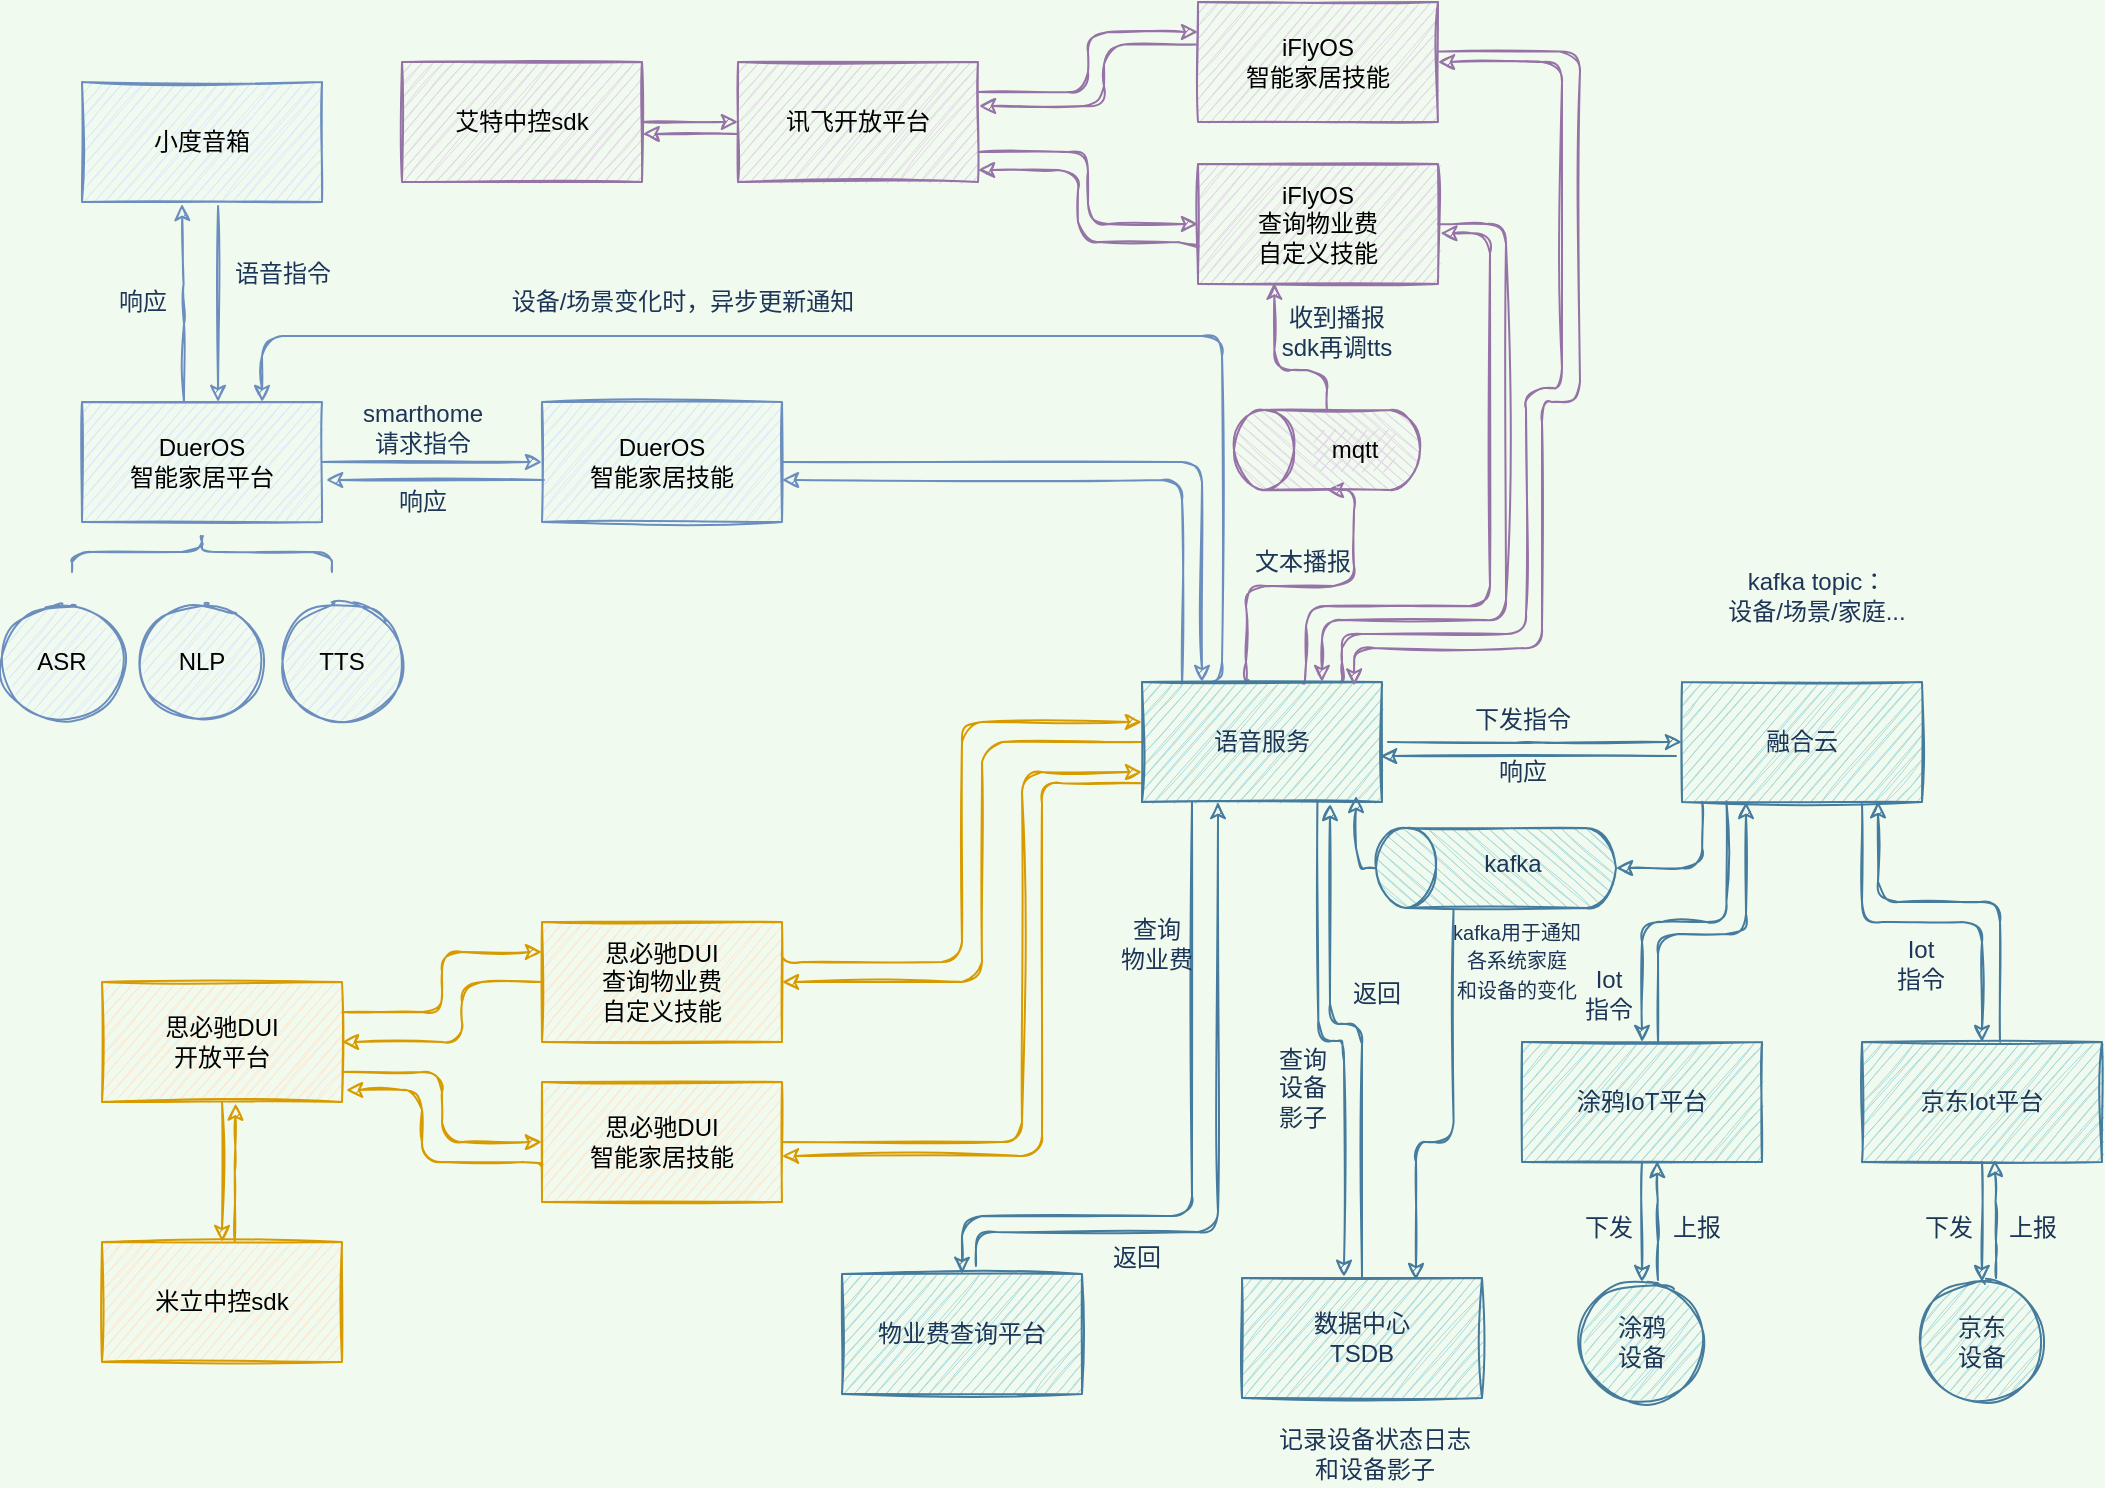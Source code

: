 <mxfile version="14.6.13" type="device" pages="4"><diagram id="KfYgW53T6zlABsWpycDQ" name="技能流程图"><mxGraphModel dx="1426" dy="905" grid="0" gridSize="10" guides="1" tooltips="1" connect="1" arrows="1" fold="1" page="1" pageScale="1" pageWidth="1100" pageHeight="850" background="#F1FAEE" math="0" shadow="0"><root><mxCell id="PJ3v9E0MB3cu8PjhlkEn-0"/><mxCell id="PJ3v9E0MB3cu8PjhlkEn-1" parent="PJ3v9E0MB3cu8PjhlkEn-0"/><mxCell id="XVviiw-4O2p1HKjrfG-c-24" style="edgeStyle=orthogonalEdgeStyle;rounded=1;orthogonalLoop=1;jettySize=auto;html=1;exitX=0.167;exitY=0.017;exitDx=0;exitDy=0;fontColor=#1D3557;strokeColor=#6c8ebf;fillColor=#dae8fc;exitPerimeter=0;labelBackgroundColor=#F1FAEE;sketch=1;" parent="PJ3v9E0MB3cu8PjhlkEn-1" source="PJ3v9E0MB3cu8PjhlkEn-2" edge="1"><mxGeometry relative="1" as="geometry"><mxPoint x="410" y="309" as="targetPoint"/><Array as="points"><mxPoint x="610" y="309"/></Array></mxGeometry></mxCell><mxCell id="XVviiw-4O2p1HKjrfG-c-31" style="edgeStyle=orthogonalEdgeStyle;rounded=1;orthogonalLoop=1;jettySize=auto;html=1;fontColor=#1D3557;strokeColor=#457B9D;fillColor=#A8DADC;entryX=0;entryY=0.5;entryDx=0;entryDy=0;labelBackgroundColor=#F1FAEE;sketch=1;" parent="PJ3v9E0MB3cu8PjhlkEn-1" target="XVviiw-4O2p1HKjrfG-c-30" edge="1"><mxGeometry relative="1" as="geometry"><mxPoint x="713" y="440" as="sourcePoint"/><mxPoint x="779" y="440" as="targetPoint"/></mxGeometry></mxCell><mxCell id="XVviiw-4O2p1HKjrfG-c-42" value="" style="edgeStyle=orthogonalEdgeStyle;rounded=1;orthogonalLoop=1;jettySize=auto;html=1;fontColor=#1D3557;strokeColor=#457B9D;fillColor=#A8DADC;labelBackgroundColor=#F1FAEE;sketch=1;" parent="PJ3v9E0MB3cu8PjhlkEn-1" source="PJ3v9E0MB3cu8PjhlkEn-2" target="XVviiw-4O2p1HKjrfG-c-41" edge="1"><mxGeometry relative="1" as="geometry"><Array as="points"><mxPoint x="615" y="677"/><mxPoint x="500" y="677"/></Array></mxGeometry></mxCell><mxCell id="XVviiw-4O2p1HKjrfG-c-73" style="edgeStyle=orthogonalEdgeStyle;rounded=1;orthogonalLoop=1;jettySize=auto;html=1;exitX=0;exitY=0.5;exitDx=0;exitDy=0;entryX=1;entryY=0.5;entryDx=0;entryDy=0;fontColor=#1D3557;strokeColor=#d79b00;fillColor=#ffe6cc;labelBackgroundColor=#F1FAEE;sketch=1;" parent="PJ3v9E0MB3cu8PjhlkEn-1" source="PJ3v9E0MB3cu8PjhlkEn-2" target="XVviiw-4O2p1HKjrfG-c-28" edge="1"><mxGeometry relative="1" as="geometry"><Array as="points"><mxPoint x="510" y="440"/><mxPoint x="510" y="560"/></Array></mxGeometry></mxCell><mxCell id="XVviiw-4O2p1HKjrfG-c-75" style="edgeStyle=orthogonalEdgeStyle;rounded=1;orthogonalLoop=1;jettySize=auto;html=1;fontColor=#1D3557;strokeColor=#d79b00;fillColor=#ffe6cc;exitX=-0.001;exitY=0.844;exitDx=0;exitDy=0;exitPerimeter=0;labelBackgroundColor=#F1FAEE;sketch=1;" parent="PJ3v9E0MB3cu8PjhlkEn-1" source="PJ3v9E0MB3cu8PjhlkEn-2" edge="1"><mxGeometry relative="1" as="geometry"><mxPoint x="580" y="460" as="sourcePoint"/><mxPoint x="410" y="647" as="targetPoint"/><Array as="points"><mxPoint x="540" y="461"/><mxPoint x="540" y="647"/></Array></mxGeometry></mxCell><mxCell id="XVviiw-4O2p1HKjrfG-c-82" style="edgeStyle=orthogonalEdgeStyle;rounded=1;orthogonalLoop=1;jettySize=auto;html=1;exitX=0.444;exitY=-0.017;exitDx=0;exitDy=0;entryX=0;entryY=0.5;entryDx=0;entryDy=0;entryPerimeter=0;fontColor=#1D3557;strokeColor=#9673a6;fillColor=#e1d5e7;exitPerimeter=0;labelBackgroundColor=#F1FAEE;sketch=1;" parent="PJ3v9E0MB3cu8PjhlkEn-1" source="PJ3v9E0MB3cu8PjhlkEn-2" target="XVviiw-4O2p1HKjrfG-c-79" edge="1"><mxGeometry relative="1" as="geometry"><Array as="points"><mxPoint x="643" y="410"/><mxPoint x="642" y="410"/><mxPoint x="642" y="362"/><mxPoint x="696" y="362"/></Array></mxGeometry></mxCell><mxCell id="-ebxpPXoCqdVlZfnM88p-0" style="edgeStyle=orthogonalEdgeStyle;curved=0;rounded=1;orthogonalLoop=1;jettySize=auto;html=1;exitX=0.25;exitY=0;exitDx=0;exitDy=0;entryX=0.75;entryY=0;entryDx=0;entryDy=0;fontColor=#1D3557;strokeColor=#6c8ebf;fillColor=#dae8fc;labelBackgroundColor=#F1FAEE;sketch=1;" parent="PJ3v9E0MB3cu8PjhlkEn-1" source="PJ3v9E0MB3cu8PjhlkEn-2" target="XVviiw-4O2p1HKjrfG-c-3" edge="1"><mxGeometry relative="1" as="geometry"><Array as="points"><mxPoint x="630" y="410"/><mxPoint x="630" y="237"/><mxPoint x="150" y="237"/></Array></mxGeometry></mxCell><mxCell id="XPuNtVdVyIWCFACYB-Ud-12" style="edgeStyle=orthogonalEdgeStyle;curved=0;rounded=1;orthogonalLoop=1;jettySize=auto;html=1;exitX=0.82;exitY=0.001;exitDx=0;exitDy=0;fontColor=#1D3557;strokeColor=#9673a6;fillColor=#e1d5e7;entryX=1;entryY=0.5;entryDx=0;entryDy=0;exitPerimeter=0;labelBackgroundColor=#F1FAEE;sketch=1;" parent="PJ3v9E0MB3cu8PjhlkEn-1" source="PJ3v9E0MB3cu8PjhlkEn-2" target="XVviiw-4O2p1HKjrfG-c-59" edge="1"><mxGeometry relative="1" as="geometry"><mxPoint x="785" y="147" as="targetPoint"/><Array as="points"><mxPoint x="690" y="410"/><mxPoint x="690" y="386"/><mxPoint x="782" y="386"/><mxPoint x="782" y="263"/><mxPoint x="800" y="263"/><mxPoint x="800" y="100"/></Array></mxGeometry></mxCell><mxCell id="XPuNtVdVyIWCFACYB-Ud-15" style="edgeStyle=orthogonalEdgeStyle;curved=0;rounded=1;orthogonalLoop=1;jettySize=auto;html=1;exitX=0.67;exitY=0.013;exitDx=0;exitDy=0;entryX=1.01;entryY=0.577;entryDx=0;entryDy=0;entryPerimeter=0;fontColor=#1D3557;strokeColor=#9673a6;fillColor=#e1d5e7;exitPerimeter=0;labelBackgroundColor=#F1FAEE;sketch=1;" parent="PJ3v9E0MB3cu8PjhlkEn-1" source="PJ3v9E0MB3cu8PjhlkEn-2" target="XVviiw-4O2p1HKjrfG-c-61" edge="1"><mxGeometry relative="1" as="geometry"><Array as="points"><mxPoint x="672" y="411"/><mxPoint x="672" y="372"/><mxPoint x="764" y="372"/><mxPoint x="764" y="186"/></Array></mxGeometry></mxCell><mxCell id="PJ3v9E0MB3cu8PjhlkEn-2" value="语音服务" style="rounded=0;whiteSpace=wrap;html=1;fontColor=#1D3557;strokeColor=#457B9D;fillColor=#A8DADC;sketch=1;" parent="PJ3v9E0MB3cu8PjhlkEn-1" vertex="1"><mxGeometry x="590" y="410" width="120" height="60" as="geometry"/></mxCell><mxCell id="XVviiw-4O2p1HKjrfG-c-16" style="edgeStyle=orthogonalEdgeStyle;rounded=1;orthogonalLoop=1;jettySize=auto;html=1;exitX=0.008;exitY=0.65;exitDx=0;exitDy=0;entryX=1.017;entryY=0.65;entryDx=0;entryDy=0;entryPerimeter=0;fontColor=#1D3557;strokeColor=#6c8ebf;fillColor=#dae8fc;exitPerimeter=0;labelBackgroundColor=#F1FAEE;sketch=1;" parent="PJ3v9E0MB3cu8PjhlkEn-1" source="XVviiw-4O2p1HKjrfG-c-0" target="XVviiw-4O2p1HKjrfG-c-3" edge="1"><mxGeometry relative="1" as="geometry"/></mxCell><mxCell id="XVviiw-4O2p1HKjrfG-c-23" style="edgeStyle=orthogonalEdgeStyle;rounded=1;orthogonalLoop=1;jettySize=auto;html=1;exitX=1;exitY=0.5;exitDx=0;exitDy=0;fontColor=#1D3557;strokeColor=#6c8ebf;fillColor=#dae8fc;labelBackgroundColor=#F1FAEE;sketch=1;" parent="PJ3v9E0MB3cu8PjhlkEn-1" source="XVviiw-4O2p1HKjrfG-c-0" edge="1"><mxGeometry relative="1" as="geometry"><mxPoint x="620" y="410" as="targetPoint"/><Array as="points"><mxPoint x="620" y="300"/><mxPoint x="620" y="410"/></Array></mxGeometry></mxCell><mxCell id="XVviiw-4O2p1HKjrfG-c-0" value="DuerOS&lt;br&gt;智能家居技能" style="rounded=0;whiteSpace=wrap;html=1;strokeColor=#6c8ebf;fillColor=#dae8fc;sketch=1;" parent="PJ3v9E0MB3cu8PjhlkEn-1" vertex="1"><mxGeometry x="290" y="270" width="120" height="60" as="geometry"/></mxCell><mxCell id="XVviiw-4O2p1HKjrfG-c-4" style="edgeStyle=orthogonalEdgeStyle;rounded=1;orthogonalLoop=1;jettySize=auto;html=1;exitX=0.567;exitY=1.033;exitDx=0;exitDy=0;entryX=0.567;entryY=0;entryDx=0;entryDy=0;fontColor=#1D3557;strokeColor=#6c8ebf;fillColor=#dae8fc;exitPerimeter=0;entryPerimeter=0;labelBackgroundColor=#F1FAEE;sketch=1;" parent="PJ3v9E0MB3cu8PjhlkEn-1" source="XVviiw-4O2p1HKjrfG-c-2" target="XVviiw-4O2p1HKjrfG-c-3" edge="1"><mxGeometry relative="1" as="geometry"/></mxCell><mxCell id="XVviiw-4O2p1HKjrfG-c-2" value="小度音箱" style="rounded=0;whiteSpace=wrap;html=1;strokeColor=#6c8ebf;fillColor=#dae8fc;sketch=1;" parent="PJ3v9E0MB3cu8PjhlkEn-1" vertex="1"><mxGeometry x="60" y="110" width="120" height="60" as="geometry"/></mxCell><mxCell id="XVviiw-4O2p1HKjrfG-c-8" style="edgeStyle=orthogonalEdgeStyle;rounded=1;orthogonalLoop=1;jettySize=auto;html=1;exitX=0.425;exitY=0;exitDx=0;exitDy=0;fontColor=#1D3557;strokeColor=#6c8ebf;fillColor=#dae8fc;exitPerimeter=0;labelBackgroundColor=#F1FAEE;sketch=1;" parent="PJ3v9E0MB3cu8PjhlkEn-1" source="XVviiw-4O2p1HKjrfG-c-3" edge="1"><mxGeometry relative="1" as="geometry"><mxPoint x="110" y="171" as="targetPoint"/></mxGeometry></mxCell><mxCell id="XVviiw-4O2p1HKjrfG-c-15" style="edgeStyle=orthogonalEdgeStyle;rounded=1;orthogonalLoop=1;jettySize=auto;html=1;exitX=1;exitY=0.5;exitDx=0;exitDy=0;entryX=0;entryY=0.5;entryDx=0;entryDy=0;fontColor=#1D3557;strokeColor=#6c8ebf;fillColor=#dae8fc;labelBackgroundColor=#F1FAEE;sketch=1;" parent="PJ3v9E0MB3cu8PjhlkEn-1" source="XVviiw-4O2p1HKjrfG-c-3" target="XVviiw-4O2p1HKjrfG-c-0" edge="1"><mxGeometry relative="1" as="geometry"/></mxCell><mxCell id="XVviiw-4O2p1HKjrfG-c-3" value="DuerOS&lt;br&gt;智能家居平台" style="rounded=0;whiteSpace=wrap;html=1;strokeColor=#6c8ebf;fillColor=#dae8fc;sketch=1;" parent="PJ3v9E0MB3cu8PjhlkEn-1" vertex="1"><mxGeometry x="60" y="270" width="120" height="60" as="geometry"/></mxCell><mxCell id="XVviiw-4O2p1HKjrfG-c-6" value="语音指令" style="text;html=1;align=center;verticalAlign=middle;resizable=0;points=[];autosize=1;strokeColor=none;fontColor=#1D3557;sketch=1;" parent="PJ3v9E0MB3cu8PjhlkEn-1" vertex="1"><mxGeometry x="130" y="196" width="60" height="20" as="geometry"/></mxCell><mxCell id="XVviiw-4O2p1HKjrfG-c-9" value="响应" style="text;html=1;align=center;verticalAlign=middle;resizable=0;points=[];autosize=1;strokeColor=none;fontColor=#1D3557;sketch=1;" parent="PJ3v9E0MB3cu8PjhlkEn-1" vertex="1"><mxGeometry x="70" y="210" width="40" height="20" as="geometry"/></mxCell><mxCell id="XVviiw-4O2p1HKjrfG-c-11" value="" style="shape=curlyBracket;whiteSpace=wrap;html=1;rounded=1;flipH=1;strokeColor=#6c8ebf;fillColor=#dae8fc;rotation=-90;sketch=1;" parent="PJ3v9E0MB3cu8PjhlkEn-1" vertex="1"><mxGeometry x="110.0" y="280" width="20" height="130" as="geometry"/></mxCell><mxCell id="XVviiw-4O2p1HKjrfG-c-12" value="ASR" style="ellipse;whiteSpace=wrap;html=1;aspect=fixed;rounded=0;strokeColor=#6c8ebf;fillColor=#dae8fc;sketch=1;" parent="PJ3v9E0MB3cu8PjhlkEn-1" vertex="1"><mxGeometry x="20" y="370" width="60" height="60" as="geometry"/></mxCell><mxCell id="XVviiw-4O2p1HKjrfG-c-13" value="NLP" style="ellipse;whiteSpace=wrap;html=1;aspect=fixed;rounded=0;strokeColor=#6c8ebf;fillColor=#dae8fc;sketch=1;" parent="PJ3v9E0MB3cu8PjhlkEn-1" vertex="1"><mxGeometry x="90" y="370" width="60" height="60" as="geometry"/></mxCell><mxCell id="XVviiw-4O2p1HKjrfG-c-14" value="TTS" style="ellipse;whiteSpace=wrap;html=1;aspect=fixed;rounded=0;strokeColor=#6c8ebf;fillColor=#dae8fc;sketch=1;" parent="PJ3v9E0MB3cu8PjhlkEn-1" vertex="1"><mxGeometry x="160" y="370" width="60" height="60" as="geometry"/></mxCell><mxCell id="XVviiw-4O2p1HKjrfG-c-17" value="smarthome&lt;br&gt;请求指令" style="text;html=1;align=center;verticalAlign=middle;resizable=0;points=[];autosize=1;strokeColor=none;fontColor=#1D3557;sketch=1;" parent="PJ3v9E0MB3cu8PjhlkEn-1" vertex="1"><mxGeometry x="195" y="267" width="70" height="32" as="geometry"/></mxCell><mxCell id="XVviiw-4O2p1HKjrfG-c-18" value="响应" style="text;html=1;align=center;verticalAlign=middle;resizable=0;points=[];autosize=1;strokeColor=none;fontColor=#1D3557;sketch=1;" parent="PJ3v9E0MB3cu8PjhlkEn-1" vertex="1"><mxGeometry x="210" y="310" width="40" height="20" as="geometry"/></mxCell><mxCell id="XVviiw-4O2p1HKjrfG-c-37" style="edgeStyle=orthogonalEdgeStyle;rounded=1;orthogonalLoop=1;jettySize=auto;html=1;exitX=1;exitY=0.25;exitDx=0;exitDy=0;entryX=0;entryY=0.25;entryDx=0;entryDy=0;fontColor=#1D3557;strokeColor=#d79b00;fillColor=#ffe6cc;labelBackgroundColor=#F1FAEE;sketch=1;" parent="PJ3v9E0MB3cu8PjhlkEn-1" source="XVviiw-4O2p1HKjrfG-c-20" target="XVviiw-4O2p1HKjrfG-c-28" edge="1"><mxGeometry relative="1" as="geometry"/></mxCell><mxCell id="XVviiw-4O2p1HKjrfG-c-39" style="edgeStyle=orthogonalEdgeStyle;rounded=1;orthogonalLoop=1;jettySize=auto;html=1;exitX=1;exitY=0.75;exitDx=0;exitDy=0;entryX=0;entryY=0.5;entryDx=0;entryDy=0;fontColor=#1D3557;strokeColor=#d79b00;fillColor=#ffe6cc;labelBackgroundColor=#F1FAEE;sketch=1;" parent="PJ3v9E0MB3cu8PjhlkEn-1" source="XVviiw-4O2p1HKjrfG-c-20" target="XVviiw-4O2p1HKjrfG-c-29" edge="1"><mxGeometry relative="1" as="geometry"/></mxCell><mxCell id="rRyVXvIrwlsZjFI6rBz6-3" style="edgeStyle=orthogonalEdgeStyle;rounded=0;orthogonalLoop=1;jettySize=auto;html=1;exitX=0.5;exitY=1;exitDx=0;exitDy=0;sketch=1;fillColor=#ffe6cc;strokeColor=#d79b00;" parent="PJ3v9E0MB3cu8PjhlkEn-1" source="XVviiw-4O2p1HKjrfG-c-20" target="rRyVXvIrwlsZjFI6rBz6-0" edge="1"><mxGeometry relative="1" as="geometry"/></mxCell><mxCell id="XVviiw-4O2p1HKjrfG-c-20" value="思必驰DUI&lt;br&gt;开放平台" style="rounded=0;whiteSpace=wrap;html=1;strokeColor=#d79b00;fillColor=#ffe6cc;sketch=1;" parent="PJ3v9E0MB3cu8PjhlkEn-1" vertex="1"><mxGeometry x="70" y="560" width="120" height="60" as="geometry"/></mxCell><mxCell id="XVviiw-4O2p1HKjrfG-c-38" style="edgeStyle=orthogonalEdgeStyle;rounded=1;orthogonalLoop=1;jettySize=auto;html=1;exitX=0;exitY=0.5;exitDx=0;exitDy=0;entryX=1;entryY=0.5;entryDx=0;entryDy=0;fontColor=#1D3557;strokeColor=#d79b00;fillColor=#ffe6cc;labelBackgroundColor=#F1FAEE;sketch=1;" parent="PJ3v9E0MB3cu8PjhlkEn-1" source="XVviiw-4O2p1HKjrfG-c-28" target="XVviiw-4O2p1HKjrfG-c-20" edge="1"><mxGeometry relative="1" as="geometry"><Array as="points"><mxPoint x="250" y="560"/><mxPoint x="250" y="590"/></Array></mxGeometry></mxCell><mxCell id="XVviiw-4O2p1HKjrfG-c-72" style="edgeStyle=orthogonalEdgeStyle;rounded=1;orthogonalLoop=1;jettySize=auto;html=1;exitX=1;exitY=0.25;exitDx=0;exitDy=0;fontColor=#1D3557;strokeColor=#d79b00;fillColor=#ffe6cc;labelBackgroundColor=#F1FAEE;sketch=1;" parent="PJ3v9E0MB3cu8PjhlkEn-1" source="XVviiw-4O2p1HKjrfG-c-28" edge="1"><mxGeometry relative="1" as="geometry"><mxPoint x="590" y="430" as="targetPoint"/><Array as="points"><mxPoint x="410" y="550"/><mxPoint x="500" y="550"/><mxPoint x="500" y="430"/><mxPoint x="590" y="430"/></Array></mxGeometry></mxCell><mxCell id="XVviiw-4O2p1HKjrfG-c-28" value="思必驰DUI&lt;br&gt;查询物业费&lt;br&gt;自定义技能" style="rounded=0;whiteSpace=wrap;html=1;strokeColor=#d79b00;fillColor=#ffe6cc;sketch=1;" parent="PJ3v9E0MB3cu8PjhlkEn-1" vertex="1"><mxGeometry x="290" y="530" width="120" height="60" as="geometry"/></mxCell><mxCell id="XVviiw-4O2p1HKjrfG-c-40" style="edgeStyle=orthogonalEdgeStyle;rounded=1;orthogonalLoop=1;jettySize=auto;html=1;exitX=0;exitY=0.75;exitDx=0;exitDy=0;entryX=1.017;entryY=0.9;entryDx=0;entryDy=0;entryPerimeter=0;fontColor=#1D3557;strokeColor=#d79b00;fillColor=#ffe6cc;labelBackgroundColor=#F1FAEE;sketch=1;" parent="PJ3v9E0MB3cu8PjhlkEn-1" source="XVviiw-4O2p1HKjrfG-c-29" target="XVviiw-4O2p1HKjrfG-c-20" edge="1"><mxGeometry relative="1" as="geometry"><Array as="points"><mxPoint x="290" y="650"/><mxPoint x="230" y="650"/><mxPoint x="230" y="614"/></Array></mxGeometry></mxCell><mxCell id="XVviiw-4O2p1HKjrfG-c-74" style="edgeStyle=orthogonalEdgeStyle;rounded=1;orthogonalLoop=1;jettySize=auto;html=1;exitX=1;exitY=0.5;exitDx=0;exitDy=0;entryX=0;entryY=0.75;entryDx=0;entryDy=0;fontColor=#1D3557;strokeColor=#d79b00;fillColor=#ffe6cc;labelBackgroundColor=#F1FAEE;sketch=1;" parent="PJ3v9E0MB3cu8PjhlkEn-1" source="XVviiw-4O2p1HKjrfG-c-29" target="PJ3v9E0MB3cu8PjhlkEn-2" edge="1"><mxGeometry relative="1" as="geometry"><Array as="points"><mxPoint x="530" y="640"/><mxPoint x="530" y="455"/></Array></mxGeometry></mxCell><mxCell id="XVviiw-4O2p1HKjrfG-c-29" value="思必驰DUI&lt;br&gt;智能家居技能" style="rounded=0;whiteSpace=wrap;html=1;strokeColor=#d79b00;fillColor=#ffe6cc;sketch=1;" parent="PJ3v9E0MB3cu8PjhlkEn-1" vertex="1"><mxGeometry x="290" y="610" width="120" height="60" as="geometry"/></mxCell><mxCell id="XVviiw-4O2p1HKjrfG-c-34" style="edgeStyle=orthogonalEdgeStyle;rounded=1;orthogonalLoop=1;jettySize=auto;html=1;exitX=-0.025;exitY=0.617;exitDx=0;exitDy=0;entryX=0.992;entryY=0.617;entryDx=0;entryDy=0;fontColor=#1D3557;strokeColor=#457B9D;fillColor=#A8DADC;entryPerimeter=0;exitPerimeter=0;labelBackgroundColor=#F1FAEE;sketch=1;" parent="PJ3v9E0MB3cu8PjhlkEn-1" source="XVviiw-4O2p1HKjrfG-c-30" target="PJ3v9E0MB3cu8PjhlkEn-2" edge="1"><mxGeometry relative="1" as="geometry"/></mxCell><mxCell id="XVviiw-4O2p1HKjrfG-c-49" style="edgeStyle=orthogonalEdgeStyle;rounded=1;orthogonalLoop=1;jettySize=auto;html=1;exitX=0.185;exitY=0.993;exitDx=0;exitDy=0;entryX=0.5;entryY=0;entryDx=0;entryDy=0;fontColor=#1D3557;strokeColor=#457B9D;fillColor=#A8DADC;exitPerimeter=0;labelBackgroundColor=#F1FAEE;sketch=1;" parent="PJ3v9E0MB3cu8PjhlkEn-1" source="XVviiw-4O2p1HKjrfG-c-30" target="XVviiw-4O2p1HKjrfG-c-47" edge="1"><mxGeometry relative="1" as="geometry"/></mxCell><mxCell id="XVviiw-4O2p1HKjrfG-c-50" style="edgeStyle=orthogonalEdgeStyle;rounded=1;orthogonalLoop=1;jettySize=auto;html=1;exitX=0.75;exitY=1;exitDx=0;exitDy=0;fontColor=#1D3557;strokeColor=#457B9D;fillColor=#A8DADC;labelBackgroundColor=#F1FAEE;sketch=1;" parent="PJ3v9E0MB3cu8PjhlkEn-1" source="XVviiw-4O2p1HKjrfG-c-30" target="XVviiw-4O2p1HKjrfG-c-48" edge="1"><mxGeometry relative="1" as="geometry"/></mxCell><mxCell id="XVviiw-4O2p1HKjrfG-c-30" value="融合云" style="rounded=0;whiteSpace=wrap;html=1;fontColor=#1D3557;strokeColor=#457B9D;fillColor=#A8DADC;sketch=1;" parent="PJ3v9E0MB3cu8PjhlkEn-1" vertex="1"><mxGeometry x="860" y="410" width="120" height="60" as="geometry"/></mxCell><mxCell id="XVviiw-4O2p1HKjrfG-c-35" value="下发指令" style="text;html=1;align=center;verticalAlign=middle;resizable=0;points=[];autosize=1;strokeColor=none;fontColor=#1D3557;sketch=1;" parent="PJ3v9E0MB3cu8PjhlkEn-1" vertex="1"><mxGeometry x="750" y="419" width="60" height="20" as="geometry"/></mxCell><mxCell id="XVviiw-4O2p1HKjrfG-c-36" value="响应" style="text;html=1;align=center;verticalAlign=middle;resizable=0;points=[];autosize=1;strokeColor=none;fontColor=#1D3557;sketch=1;" parent="PJ3v9E0MB3cu8PjhlkEn-1" vertex="1"><mxGeometry x="760" y="445" width="40" height="20" as="geometry"/></mxCell><mxCell id="XVviiw-4O2p1HKjrfG-c-43" style="edgeStyle=orthogonalEdgeStyle;rounded=1;orthogonalLoop=1;jettySize=auto;html=1;fontColor=#1D3557;strokeColor=#457B9D;fillColor=#A8DADC;exitX=0.558;exitY=-0.067;exitDx=0;exitDy=0;exitPerimeter=0;labelBackgroundColor=#F1FAEE;sketch=1;" parent="PJ3v9E0MB3cu8PjhlkEn-1" source="XVviiw-4O2p1HKjrfG-c-41" edge="1"><mxGeometry relative="1" as="geometry"><mxPoint x="657" y="580" as="sourcePoint"/><mxPoint x="628" y="470" as="targetPoint"/><Array as="points"><mxPoint x="507" y="685"/><mxPoint x="628" y="685"/><mxPoint x="628" y="470"/></Array></mxGeometry></mxCell><mxCell id="XVviiw-4O2p1HKjrfG-c-41" value="物业费查询平台" style="rounded=0;whiteSpace=wrap;html=1;fontColor=#1D3557;strokeColor=#457B9D;fillColor=#A8DADC;sketch=1;" parent="PJ3v9E0MB3cu8PjhlkEn-1" vertex="1"><mxGeometry x="440" y="706" width="120" height="60" as="geometry"/></mxCell><mxCell id="XVviiw-4O2p1HKjrfG-c-44" value="查询&lt;br&gt;物业费" style="text;html=1;align=center;verticalAlign=middle;resizable=0;points=[];autosize=1;strokeColor=none;fontColor=#1D3557;sketch=1;" parent="PJ3v9E0MB3cu8PjhlkEn-1" vertex="1"><mxGeometry x="572" y="526" width="50" height="30" as="geometry"/></mxCell><mxCell id="XVviiw-4O2p1HKjrfG-c-46" value="返回" style="text;html=1;align=center;verticalAlign=middle;resizable=0;points=[];autosize=1;strokeColor=none;fontColor=#1D3557;sketch=1;" parent="PJ3v9E0MB3cu8PjhlkEn-1" vertex="1"><mxGeometry x="567" y="688" width="40" height="20" as="geometry"/></mxCell><mxCell id="XVviiw-4O2p1HKjrfG-c-51" style="edgeStyle=orthogonalEdgeStyle;rounded=1;orthogonalLoop=1;jettySize=auto;html=1;fontColor=#1D3557;strokeColor=#457B9D;fillColor=#A8DADC;exitX=0.567;exitY=-0.001;exitDx=0;exitDy=0;exitPerimeter=0;labelBackgroundColor=#F1FAEE;sketch=1;" parent="PJ3v9E0MB3cu8PjhlkEn-1" source="XVviiw-4O2p1HKjrfG-c-47" edge="1"><mxGeometry relative="1" as="geometry"><mxPoint x="848" y="588" as="sourcePoint"/><mxPoint x="892" y="470" as="targetPoint"/><Array as="points"><mxPoint x="848" y="536"/><mxPoint x="892" y="536"/><mxPoint x="892" y="470"/></Array></mxGeometry></mxCell><mxCell id="XVviiw-4O2p1HKjrfG-c-66" style="edgeStyle=orthogonalEdgeStyle;rounded=1;orthogonalLoop=1;jettySize=auto;html=1;exitX=0.5;exitY=1;exitDx=0;exitDy=0;entryX=0.5;entryY=0;entryDx=0;entryDy=0;fontColor=#1D3557;strokeColor=#457B9D;fillColor=#A8DADC;labelBackgroundColor=#F1FAEE;sketch=1;" parent="PJ3v9E0MB3cu8PjhlkEn-1" source="XVviiw-4O2p1HKjrfG-c-47" target="XVviiw-4O2p1HKjrfG-c-64" edge="1"><mxGeometry relative="1" as="geometry"/></mxCell><mxCell id="XVviiw-4O2p1HKjrfG-c-47" value="涂鸦IoT平台" style="rounded=0;whiteSpace=wrap;html=1;fontColor=#1D3557;strokeColor=#457B9D;fillColor=#A8DADC;sketch=1;" parent="PJ3v9E0MB3cu8PjhlkEn-1" vertex="1"><mxGeometry x="780" y="590" width="120" height="60" as="geometry"/></mxCell><mxCell id="XVviiw-4O2p1HKjrfG-c-54" style="edgeStyle=orthogonalEdgeStyle;rounded=1;orthogonalLoop=1;jettySize=auto;html=1;exitX=0.575;exitY=0;exitDx=0;exitDy=0;fontColor=#1D3557;strokeColor=#457B9D;fillColor=#A8DADC;exitPerimeter=0;entryX=0.818;entryY=0.993;entryDx=0;entryDy=0;entryPerimeter=0;labelBackgroundColor=#F1FAEE;sketch=1;" parent="PJ3v9E0MB3cu8PjhlkEn-1" source="XVviiw-4O2p1HKjrfG-c-48" target="XVviiw-4O2p1HKjrfG-c-30" edge="1"><mxGeometry relative="1" as="geometry"><mxPoint x="880" y="470" as="targetPoint"/><Array as="points"><mxPoint x="1019" y="520"/><mxPoint x="958" y="520"/><mxPoint x="958" y="470"/></Array></mxGeometry></mxCell><mxCell id="XVviiw-4O2p1HKjrfG-c-67" style="edgeStyle=orthogonalEdgeStyle;rounded=1;orthogonalLoop=1;jettySize=auto;html=1;exitX=0.5;exitY=1;exitDx=0;exitDy=0;fontColor=#1D3557;strokeColor=#457B9D;fillColor=#A8DADC;labelBackgroundColor=#F1FAEE;sketch=1;" parent="PJ3v9E0MB3cu8PjhlkEn-1" source="XVviiw-4O2p1HKjrfG-c-48" target="XVviiw-4O2p1HKjrfG-c-65" edge="1"><mxGeometry relative="1" as="geometry"/></mxCell><mxCell id="XVviiw-4O2p1HKjrfG-c-48" value="京东Iot平台" style="rounded=0;whiteSpace=wrap;html=1;fontColor=#1D3557;strokeColor=#457B9D;fillColor=#A8DADC;sketch=1;" parent="PJ3v9E0MB3cu8PjhlkEn-1" vertex="1"><mxGeometry x="950" y="590" width="120" height="60" as="geometry"/></mxCell><mxCell id="XVviiw-4O2p1HKjrfG-c-52" value="Iot&lt;br&gt;指令" style="text;html=1;align=center;verticalAlign=middle;resizable=0;points=[];autosize=1;strokeColor=none;fontColor=#1D3557;sketch=1;" parent="PJ3v9E0MB3cu8PjhlkEn-1" vertex="1"><mxGeometry x="803" y="551" width="40" height="30" as="geometry"/></mxCell><mxCell id="XVviiw-4O2p1HKjrfG-c-53" value="Iot&lt;br&gt;指令" style="text;html=1;align=center;verticalAlign=middle;resizable=0;points=[];autosize=1;strokeColor=none;fontColor=#1D3557;sketch=1;" parent="PJ3v9E0MB3cu8PjhlkEn-1" vertex="1"><mxGeometry x="959" y="536" width="40" height="30" as="geometry"/></mxCell><mxCell id="XVviiw-4O2p1HKjrfG-c-55" style="edgeStyle=orthogonalEdgeStyle;rounded=1;orthogonalLoop=1;jettySize=auto;html=1;exitX=1;exitY=0.25;exitDx=0;exitDy=0;entryX=0;entryY=0.25;entryDx=0;entryDy=0;fontColor=#1D3557;strokeColor=#9673a6;fillColor=#e1d5e7;labelBackgroundColor=#F1FAEE;sketch=1;" parent="PJ3v9E0MB3cu8PjhlkEn-1" source="XVviiw-4O2p1HKjrfG-c-57" target="XVviiw-4O2p1HKjrfG-c-59" edge="1"><mxGeometry relative="1" as="geometry"/></mxCell><mxCell id="XVviiw-4O2p1HKjrfG-c-56" style="edgeStyle=orthogonalEdgeStyle;rounded=1;orthogonalLoop=1;jettySize=auto;html=1;exitX=1;exitY=0.75;exitDx=0;exitDy=0;entryX=0;entryY=0.5;entryDx=0;entryDy=0;fontColor=#1D3557;strokeColor=#9673a6;fillColor=#e1d5e7;labelBackgroundColor=#F1FAEE;sketch=1;" parent="PJ3v9E0MB3cu8PjhlkEn-1" source="XVviiw-4O2p1HKjrfG-c-57" target="XVviiw-4O2p1HKjrfG-c-61" edge="1"><mxGeometry relative="1" as="geometry"/></mxCell><mxCell id="rRyVXvIrwlsZjFI6rBz6-4" style="edgeStyle=orthogonalEdgeStyle;rounded=0;sketch=1;orthogonalLoop=1;jettySize=auto;html=1;exitX=-0.003;exitY=0.6;exitDx=0;exitDy=0;entryX=1.003;entryY=0.6;entryDx=0;entryDy=0;fillColor=#e1d5e7;strokeColor=#9673a6;exitPerimeter=0;entryPerimeter=0;" parent="PJ3v9E0MB3cu8PjhlkEn-1" source="XVviiw-4O2p1HKjrfG-c-57" target="rRyVXvIrwlsZjFI6rBz6-1" edge="1"><mxGeometry relative="1" as="geometry"/></mxCell><mxCell id="XVviiw-4O2p1HKjrfG-c-57" value="讯飞开放平台" style="rounded=0;whiteSpace=wrap;html=1;strokeColor=#9673a6;fillColor=#e1d5e7;sketch=1;" parent="PJ3v9E0MB3cu8PjhlkEn-1" vertex="1"><mxGeometry x="388" y="100" width="120" height="60" as="geometry"/></mxCell><mxCell id="XVviiw-4O2p1HKjrfG-c-58" style="edgeStyle=orthogonalEdgeStyle;rounded=1;orthogonalLoop=1;jettySize=auto;html=1;exitX=-0.004;exitY=0.354;exitDx=0;exitDy=0;entryX=1.004;entryY=0.37;entryDx=0;entryDy=0;fontColor=#1D3557;strokeColor=#9673a6;fillColor=#e1d5e7;entryPerimeter=0;exitPerimeter=0;labelBackgroundColor=#F1FAEE;sketch=1;" parent="PJ3v9E0MB3cu8PjhlkEn-1" source="XVviiw-4O2p1HKjrfG-c-59" target="XVviiw-4O2p1HKjrfG-c-57" edge="1"><mxGeometry relative="1" as="geometry"><Array as="points"><mxPoint x="571" y="91"/><mxPoint x="571" y="122"/><mxPoint x="508" y="122"/></Array></mxGeometry></mxCell><mxCell id="XPuNtVdVyIWCFACYB-Ud-11" style="edgeStyle=orthogonalEdgeStyle;curved=0;rounded=1;orthogonalLoop=1;jettySize=auto;html=1;exitX=0.999;exitY=0.413;exitDx=0;exitDy=0;entryX=0.884;entryY=0.03;entryDx=0;entryDy=0;entryPerimeter=0;fontColor=#1D3557;strokeColor=#9673a6;fillColor=#e1d5e7;exitPerimeter=0;labelBackgroundColor=#F1FAEE;sketch=1;" parent="PJ3v9E0MB3cu8PjhlkEn-1" source="XVviiw-4O2p1HKjrfG-c-59" target="PJ3v9E0MB3cu8PjhlkEn-2" edge="1"><mxGeometry relative="1" as="geometry"><Array as="points"><mxPoint x="809" y="95"/><mxPoint x="809" y="270"/><mxPoint x="790" y="270"/><mxPoint x="790" y="393"/><mxPoint x="696" y="393"/></Array></mxGeometry></mxCell><mxCell id="XVviiw-4O2p1HKjrfG-c-59" value="iFlyOS&lt;br&gt;智能家居技能" style="rounded=0;whiteSpace=wrap;html=1;strokeColor=#9673a6;fillColor=#e1d5e7;sketch=1;" parent="PJ3v9E0MB3cu8PjhlkEn-1" vertex="1"><mxGeometry x="618" y="70" width="120" height="60" as="geometry"/></mxCell><mxCell id="XVviiw-4O2p1HKjrfG-c-60" style="edgeStyle=orthogonalEdgeStyle;rounded=1;orthogonalLoop=1;jettySize=auto;html=1;exitX=0;exitY=0.75;exitDx=0;exitDy=0;fontColor=#1D3557;strokeColor=#9673a6;fillColor=#e1d5e7;labelBackgroundColor=#F1FAEE;sketch=1;" parent="PJ3v9E0MB3cu8PjhlkEn-1" source="XVviiw-4O2p1HKjrfG-c-61" target="XVviiw-4O2p1HKjrfG-c-57" edge="1"><mxGeometry relative="1" as="geometry"><Array as="points"><mxPoint x="618" y="190"/><mxPoint x="558" y="190"/><mxPoint x="558" y="154"/></Array><mxPoint x="510" y="154" as="targetPoint"/></mxGeometry></mxCell><mxCell id="XPuNtVdVyIWCFACYB-Ud-14" style="edgeStyle=orthogonalEdgeStyle;curved=0;rounded=1;orthogonalLoop=1;jettySize=auto;html=1;exitX=1;exitY=0.5;exitDx=0;exitDy=0;fontColor=#1D3557;strokeColor=#9673a6;fillColor=#e1d5e7;entryX=0.75;entryY=0;entryDx=0;entryDy=0;labelBackgroundColor=#F1FAEE;sketch=1;" parent="PJ3v9E0MB3cu8PjhlkEn-1" source="XVviiw-4O2p1HKjrfG-c-61" target="PJ3v9E0MB3cu8PjhlkEn-2" edge="1"><mxGeometry relative="1" as="geometry"><Array as="points"><mxPoint x="772" y="181"/><mxPoint x="772" y="379"/><mxPoint x="680" y="379"/></Array></mxGeometry></mxCell><mxCell id="XVviiw-4O2p1HKjrfG-c-61" value="iFlyOS&lt;br&gt;查询物业费&lt;br&gt;自定义技能" style="rounded=0;whiteSpace=wrap;html=1;strokeColor=#9673a6;fillColor=#e1d5e7;sketch=1;" parent="PJ3v9E0MB3cu8PjhlkEn-1" vertex="1"><mxGeometry x="618" y="151" width="120" height="60" as="geometry"/></mxCell><mxCell id="XVviiw-4O2p1HKjrfG-c-68" style="edgeStyle=orthogonalEdgeStyle;rounded=1;orthogonalLoop=1;jettySize=auto;html=1;exitX=0.633;exitY=-0.017;exitDx=0;exitDy=0;fontColor=#1D3557;strokeColor=#457B9D;fillColor=#A8DADC;exitPerimeter=0;entryX=0.563;entryY=0.992;entryDx=0;entryDy=0;entryPerimeter=0;labelBackgroundColor=#F1FAEE;sketch=1;" parent="PJ3v9E0MB3cu8PjhlkEn-1" source="XVviiw-4O2p1HKjrfG-c-64" target="XVviiw-4O2p1HKjrfG-c-47" edge="1"><mxGeometry relative="1" as="geometry"><mxPoint x="849" y="652" as="targetPoint"/></mxGeometry></mxCell><mxCell id="XVviiw-4O2p1HKjrfG-c-64" value="涂鸦&lt;br&gt;设备" style="ellipse;whiteSpace=wrap;html=1;aspect=fixed;rounded=0;fontColor=#1D3557;strokeColor=#457B9D;fillColor=#A8DADC;sketch=1;" parent="PJ3v9E0MB3cu8PjhlkEn-1" vertex="1"><mxGeometry x="810" y="710" width="60" height="60" as="geometry"/></mxCell><mxCell id="XVviiw-4O2p1HKjrfG-c-69" style="edgeStyle=orthogonalEdgeStyle;rounded=1;orthogonalLoop=1;jettySize=auto;html=1;exitX=0.617;exitY=-0.033;exitDx=0;exitDy=0;fontColor=#1D3557;strokeColor=#457B9D;fillColor=#A8DADC;exitPerimeter=0;entryX=0.553;entryY=0.984;entryDx=0;entryDy=0;entryPerimeter=0;labelBackgroundColor=#F1FAEE;sketch=1;" parent="PJ3v9E0MB3cu8PjhlkEn-1" source="XVviiw-4O2p1HKjrfG-c-65" target="XVviiw-4O2p1HKjrfG-c-48" edge="1"><mxGeometry relative="1" as="geometry"><mxPoint x="1019" y="650" as="targetPoint"/></mxGeometry></mxCell><mxCell id="XVviiw-4O2p1HKjrfG-c-65" value="京东&lt;br&gt;设备" style="ellipse;whiteSpace=wrap;html=1;aspect=fixed;rounded=0;fontColor=#1D3557;strokeColor=#457B9D;fillColor=#A8DADC;sketch=1;" parent="PJ3v9E0MB3cu8PjhlkEn-1" vertex="1"><mxGeometry x="980" y="710" width="60" height="60" as="geometry"/></mxCell><mxCell id="XVviiw-4O2p1HKjrfG-c-83" style="edgeStyle=orthogonalEdgeStyle;rounded=1;orthogonalLoop=1;jettySize=auto;html=1;exitX=1;exitY=0.5;exitDx=0;exitDy=0;exitPerimeter=0;fontColor=#1D3557;strokeColor=#9673a6;fillColor=#e1d5e7;entryX=0.318;entryY=0.989;entryDx=0;entryDy=0;entryPerimeter=0;labelBackgroundColor=#F1FAEE;sketch=1;" parent="PJ3v9E0MB3cu8PjhlkEn-1" source="XVviiw-4O2p1HKjrfG-c-79" target="XVviiw-4O2p1HKjrfG-c-61" edge="1"><mxGeometry relative="1" as="geometry"><mxPoint x="880" y="232" as="targetPoint"/><Array as="points"><mxPoint x="683" y="254"/><mxPoint x="656" y="254"/></Array></mxGeometry></mxCell><mxCell id="XVviiw-4O2p1HKjrfG-c-79" value="" style="shape=cylinder3;whiteSpace=wrap;html=1;boundedLbl=1;backgroundOutline=1;size=15;rounded=0;strokeColor=#9673a6;fillColor=#e1d5e7;rotation=-90;sketch=1;" parent="PJ3v9E0MB3cu8PjhlkEn-1" vertex="1"><mxGeometry x="662.5" y="247.5" width="40" height="93" as="geometry"/></mxCell><mxCell id="XVviiw-4O2p1HKjrfG-c-81" value="mqtt" style="text;html=1;align=center;verticalAlign=middle;resizable=0;points=[];autosize=1;fillColor=#e1d5e7;sketch=1;" parent="PJ3v9E0MB3cu8PjhlkEn-1" vertex="1"><mxGeometry x="676" y="284" width="40" height="20" as="geometry"/></mxCell><mxCell id="XVviiw-4O2p1HKjrfG-c-84" value="文本播报" style="text;html=1;align=center;verticalAlign=middle;resizable=0;points=[];autosize=1;strokeColor=none;fontColor=#1D3557;sketch=1;" parent="PJ3v9E0MB3cu8PjhlkEn-1" vertex="1"><mxGeometry x="640" y="340" width="60" height="20" as="geometry"/></mxCell><mxCell id="XVviiw-4O2p1HKjrfG-c-85" value="收到播报&lt;br&gt;sdk再调tts" style="text;html=1;align=center;verticalAlign=middle;resizable=0;points=[];autosize=1;strokeColor=none;fontColor=#1D3557;sketch=1;" parent="PJ3v9E0MB3cu8PjhlkEn-1" vertex="1"><mxGeometry x="654" y="219" width="65" height="32" as="geometry"/></mxCell><mxCell id="-ebxpPXoCqdVlZfnM88p-1" value="设备/场景变化时，异步更新通知" style="text;html=1;align=center;verticalAlign=middle;resizable=0;points=[];autosize=1;strokeColor=none;fontColor=#1D3557;sketch=1;" parent="PJ3v9E0MB3cu8PjhlkEn-1" vertex="1"><mxGeometry x="269" y="211" width="181" height="18" as="geometry"/></mxCell><mxCell id="XPuNtVdVyIWCFACYB-Ud-0" value="上报" style="text;html=1;align=center;verticalAlign=middle;resizable=0;points=[];autosize=1;strokeColor=none;fontColor=#1D3557;sketch=1;" parent="PJ3v9E0MB3cu8PjhlkEn-1" vertex="1"><mxGeometry x="850" y="674" width="34" height="18" as="geometry"/></mxCell><mxCell id="XPuNtVdVyIWCFACYB-Ud-1" value="下发" style="text;html=1;align=center;verticalAlign=middle;resizable=0;points=[];autosize=1;strokeColor=none;fontColor=#1D3557;sketch=1;" parent="PJ3v9E0MB3cu8PjhlkEn-1" vertex="1"><mxGeometry x="806" y="674" width="34" height="18" as="geometry"/></mxCell><mxCell id="XPuNtVdVyIWCFACYB-Ud-2" value="下发" style="text;html=1;align=center;verticalAlign=middle;resizable=0;points=[];autosize=1;strokeColor=none;fontColor=#1D3557;sketch=1;" parent="PJ3v9E0MB3cu8PjhlkEn-1" vertex="1"><mxGeometry x="976" y="674" width="34" height="18" as="geometry"/></mxCell><mxCell id="XPuNtVdVyIWCFACYB-Ud-3" value="上报" style="text;html=1;align=center;verticalAlign=middle;resizable=0;points=[];autosize=1;strokeColor=none;fontColor=#1D3557;sketch=1;" parent="PJ3v9E0MB3cu8PjhlkEn-1" vertex="1"><mxGeometry x="1018" y="674" width="34" height="18" as="geometry"/></mxCell><mxCell id="XPuNtVdVyIWCFACYB-Ud-4" value="" style="shape=cylinder3;whiteSpace=wrap;html=1;boundedLbl=1;backgroundOutline=1;size=15;rounded=0;fontColor=#1D3557;strokeColor=#457B9D;fillColor=#A8DADC;rotation=-90;sketch=1;" parent="PJ3v9E0MB3cu8PjhlkEn-1" vertex="1"><mxGeometry x="747" y="443" width="40" height="120" as="geometry"/></mxCell><mxCell id="XPuNtVdVyIWCFACYB-Ud-5" value="kafka" style="text;html=1;align=center;verticalAlign=middle;resizable=0;points=[];autosize=1;strokeColor=none;fontColor=#1D3557;sketch=1;" parent="PJ3v9E0MB3cu8PjhlkEn-1" vertex="1"><mxGeometry x="755" y="492" width="39" height="18" as="geometry"/></mxCell><mxCell id="XPuNtVdVyIWCFACYB-Ud-7" value="kafka topic：&lt;br&gt;设备/场景/家庭..." style="text;html=1;align=center;verticalAlign=middle;resizable=0;points=[];autosize=1;strokeColor=none;fontColor=#1D3557;sketch=1;" parent="PJ3v9E0MB3cu8PjhlkEn-1" vertex="1"><mxGeometry x="877" y="351" width="99" height="32" as="geometry"/></mxCell><mxCell id="XPuNtVdVyIWCFACYB-Ud-9" value="&lt;font style=&quot;font-size: 10px&quot;&gt;kafka用于通知&lt;br&gt;各系统家庭&lt;br&gt;和设备的变化&lt;/font&gt;" style="text;html=1;align=center;verticalAlign=middle;resizable=0;points=[];autosize=1;strokeColor=none;fontColor=#1D3557;sketch=1;" parent="PJ3v9E0MB3cu8PjhlkEn-1" vertex="1"><mxGeometry x="740" y="526" width="74" height="46" as="geometry"/></mxCell><mxCell id="rRyVXvIrwlsZjFI6rBz6-5" style="edgeStyle=orthogonalEdgeStyle;rounded=0;sketch=1;orthogonalLoop=1;jettySize=auto;html=1;exitX=0.553;exitY=-0.007;exitDx=0;exitDy=0;entryX=0.557;entryY=1.013;entryDx=0;entryDy=0;fillColor=#ffe6cc;strokeColor=#d79b00;entryPerimeter=0;exitPerimeter=0;" parent="PJ3v9E0MB3cu8PjhlkEn-1" source="rRyVXvIrwlsZjFI6rBz6-0" target="XVviiw-4O2p1HKjrfG-c-20" edge="1"><mxGeometry relative="1" as="geometry"/></mxCell><mxCell id="rRyVXvIrwlsZjFI6rBz6-0" value="米立中控sdk" style="rounded=0;whiteSpace=wrap;html=1;strokeColor=#d79b00;fillColor=#ffe6cc;sketch=1;" parent="PJ3v9E0MB3cu8PjhlkEn-1" vertex="1"><mxGeometry x="70" y="690" width="120" height="60" as="geometry"/></mxCell><mxCell id="rRyVXvIrwlsZjFI6rBz6-2" style="edgeStyle=orthogonalEdgeStyle;rounded=0;orthogonalLoop=1;jettySize=auto;html=1;exitX=1;exitY=0.5;exitDx=0;exitDy=0;sketch=1;fillColor=#e1d5e7;strokeColor=#9673a6;" parent="PJ3v9E0MB3cu8PjhlkEn-1" source="rRyVXvIrwlsZjFI6rBz6-1" target="XVviiw-4O2p1HKjrfG-c-57" edge="1"><mxGeometry relative="1" as="geometry"/></mxCell><mxCell id="rRyVXvIrwlsZjFI6rBz6-1" value="艾特中控sdk" style="rounded=0;whiteSpace=wrap;html=1;strokeColor=#9673a6;fillColor=#e1d5e7;sketch=1;" parent="PJ3v9E0MB3cu8PjhlkEn-1" vertex="1"><mxGeometry x="220" y="100" width="120" height="60" as="geometry"/></mxCell><mxCell id="lCRkFGfw7WM1aWuSg-qb-0" value="数据中心&lt;br&gt;TSDB" style="rounded=0;whiteSpace=wrap;html=1;fontColor=#1D3557;strokeColor=#457B9D;fillColor=#A8DADC;sketch=1;" parent="PJ3v9E0MB3cu8PjhlkEn-1" vertex="1"><mxGeometry x="640" y="708" width="120" height="60" as="geometry"/></mxCell><mxCell id="lCRkFGfw7WM1aWuSg-qb-4" style="edgeStyle=orthogonalEdgeStyle;rounded=1;orthogonalLoop=1;jettySize=auto;html=1;exitX=0.5;exitY=1;exitDx=0;exitDy=0;entryX=0.425;entryY=-0.01;entryDx=0;entryDy=0;fontColor=#1D3557;strokeColor=#457B9D;fillColor=#A8DADC;labelBackgroundColor=#F1FAEE;sketch=1;entryPerimeter=0;" parent="PJ3v9E0MB3cu8PjhlkEn-1" target="lCRkFGfw7WM1aWuSg-qb-0" edge="1"><mxGeometry relative="1" as="geometry"><mxPoint x="677.71" y="470" as="sourcePoint"/><mxPoint x="677.71" y="530" as="targetPoint"/></mxGeometry></mxCell><mxCell id="lCRkFGfw7WM1aWuSg-qb-5" value="查询&lt;br&gt;设备&lt;br&gt;影子" style="text;html=1;align=center;verticalAlign=middle;resizable=0;points=[];autosize=1;strokeColor=none;fontColor=#1D3557;sketch=1;" parent="PJ3v9E0MB3cu8PjhlkEn-1" vertex="1"><mxGeometry x="653" y="590" width="34" height="46" as="geometry"/></mxCell><mxCell id="lCRkFGfw7WM1aWuSg-qb-6" style="edgeStyle=orthogonalEdgeStyle;rounded=1;orthogonalLoop=1;jettySize=auto;html=1;fontColor=#1D3557;strokeColor=#457B9D;fillColor=#A8DADC;labelBackgroundColor=#F1FAEE;sketch=1;exitX=0.5;exitY=0;exitDx=0;exitDy=0;" parent="PJ3v9E0MB3cu8PjhlkEn-1" source="lCRkFGfw7WM1aWuSg-qb-0" edge="1"><mxGeometry relative="1" as="geometry"><mxPoint x="740" y="698" as="sourcePoint"/><mxPoint x="684" y="471" as="targetPoint"/><Array as="points"><mxPoint x="700" y="581"/><mxPoint x="684" y="581"/></Array></mxGeometry></mxCell><mxCell id="lCRkFGfw7WM1aWuSg-qb-7" value="返回" style="text;html=1;align=center;verticalAlign=middle;resizable=0;points=[];autosize=1;strokeColor=none;fontColor=#1D3557;sketch=1;" parent="PJ3v9E0MB3cu8PjhlkEn-1" vertex="1"><mxGeometry x="687" y="556" width="40" height="20" as="geometry"/></mxCell><mxCell id="0JmYUXsJ2W_51ZKuhrTl-2" style="edgeStyle=orthogonalEdgeStyle;rounded=1;orthogonalLoop=1;jettySize=auto;html=1;exitX=0.078;exitY=-0.051;exitDx=0;exitDy=0;entryX=0.725;entryY=0.017;entryDx=0;entryDy=0;fontColor=#1D3557;strokeColor=#457B9D;fillColor=#A8DADC;exitPerimeter=0;labelBackgroundColor=#F1FAEE;sketch=1;entryPerimeter=0;" edge="1" parent="PJ3v9E0MB3cu8PjhlkEn-1" source="XPuNtVdVyIWCFACYB-Ud-9" target="lCRkFGfw7WM1aWuSg-qb-0"><mxGeometry relative="1" as="geometry"><mxPoint x="892.2" y="479.58" as="sourcePoint"/><mxPoint x="850" y="600" as="targetPoint"/></mxGeometry></mxCell><mxCell id="0JmYUXsJ2W_51ZKuhrTl-3" style="edgeStyle=orthogonalEdgeStyle;rounded=1;orthogonalLoop=1;jettySize=auto;html=1;exitX=0.084;exitY=0.998;exitDx=0;exitDy=0;entryX=0.5;entryY=1;entryDx=0;entryDy=0;fontColor=#1D3557;strokeColor=#457B9D;fillColor=#A8DADC;exitPerimeter=0;labelBackgroundColor=#F1FAEE;sketch=1;entryPerimeter=0;" edge="1" parent="PJ3v9E0MB3cu8PjhlkEn-1" source="XVviiw-4O2p1HKjrfG-c-30" target="XPuNtVdVyIWCFACYB-Ud-4"><mxGeometry relative="1" as="geometry"><mxPoint x="892.2" y="479.58" as="sourcePoint"/><mxPoint x="850" y="600" as="targetPoint"/></mxGeometry></mxCell><mxCell id="0JmYUXsJ2W_51ZKuhrTl-4" style="edgeStyle=orthogonalEdgeStyle;rounded=1;orthogonalLoop=1;jettySize=auto;html=1;fontColor=#1D3557;strokeColor=#457B9D;fillColor=#A8DADC;labelBackgroundColor=#F1FAEE;sketch=1;" edge="1" parent="PJ3v9E0MB3cu8PjhlkEn-1" source="XPuNtVdVyIWCFACYB-Ud-4"><mxGeometry relative="1" as="geometry"><mxPoint x="740.0" y="439.0" as="sourcePoint"/><mxPoint x="697" y="467" as="targetPoint"/><Array as="points"><mxPoint x="697" y="503"/></Array></mxGeometry></mxCell><mxCell id="0JmYUXsJ2W_51ZKuhrTl-5" value="记录设备状态日志&lt;br&gt;和设备影子" style="text;html=1;align=center;verticalAlign=middle;resizable=0;points=[];autosize=1;strokeColor=none;fontColor=#1D3557;sketch=1;" vertex="1" parent="PJ3v9E0MB3cu8PjhlkEn-1"><mxGeometry x="653" y="780" width="106" height="32" as="geometry"/></mxCell></root></mxGraphModel></diagram><diagram id="kgpKYQtTHZ0yAKxKKP6v" name="授权"><mxGraphModel dx="946" dy="624" grid="0" gridSize="10" guides="1" tooltips="1" connect="1" arrows="1" fold="1" page="1" pageScale="1" pageWidth="850" pageHeight="1100" background="#F1FAEE" math="0" shadow="0"><root><mxCell id="0"/><mxCell id="1" parent="0"/><mxCell id="9DvEw8QAclFTH_7B0OUG-3" value="DuerOS" style="shape=umlLifeline;perimeter=lifelinePerimeter;whiteSpace=wrap;html=1;container=1;collapsible=0;recursiveResize=0;outlineConnect=0;fillColor=#A8DADC;strokeColor=#457B9D;fontColor=#1D3557;rounded=1;sketch=1;" parent="1" vertex="1"><mxGeometry x="190" y="60" width="100" height="660" as="geometry"/></mxCell><mxCell id="9DvEw8QAclFTH_7B0OUG-5" value="语音服务" style="shape=umlLifeline;perimeter=lifelinePerimeter;whiteSpace=wrap;html=1;container=1;collapsible=0;recursiveResize=0;outlineConnect=0;fillColor=#A8DADC;strokeColor=#457B9D;rounded=1;fontColor=#1D3557;sketch=1;" parent="1" vertex="1"><mxGeometry x="540" y="60" width="100" height="660" as="geometry"/></mxCell><mxCell id="9DvEw8QAclFTH_7B0OUG-42" value="" style="html=1;points=[];perimeter=orthogonalPerimeter;rounded=1;fillColor=#A8DADC;strokeColor=#457B9D;fontColor=#1D3557;sketch=1;" parent="9DvEw8QAclFTH_7B0OUG-5" vertex="1"><mxGeometry x="45" y="330" width="10" height="100" as="geometry"/></mxCell><mxCell id="9DvEw8QAclFTH_7B0OUG-6" value="" style="html=1;points=[];perimeter=orthogonalPerimeter;rounded=1;fillColor=#A8DADC;strokeColor=#457B9D;fontColor=#1D3557;sketch=1;" parent="1" vertex="1"><mxGeometry x="85" y="150" width="10" height="235" as="geometry"/></mxCell><mxCell id="9DvEw8QAclFTH_7B0OUG-11" value="请求授权H5(用户名/密码)&lt;br&gt;参数：&lt;br&gt;应用id&amp;nbsp; client_id&lt;br&gt;授权类型&amp;nbsp; response_type&lt;br&gt;回调地址&amp;nbsp; redirect_url" style="html=1;verticalAlign=bottom;endArrow=block;entryX=-0.1;entryY=0.229;entryDx=0;entryDy=0;entryPerimeter=0;align=left;strokeColor=#457B9D;fontColor=#1D3557;labelBackgroundColor=#F1FAEE;sketch=1;" parent="1" source="9DvEw8QAclFTH_7B0OUG-3" target="9DvEw8QAclFTH_7B0OUG-41" edge="1"><mxGeometry x="-0.883" width="80" relative="1" as="geometry"><mxPoint x="260" y="210" as="sourcePoint"/><mxPoint x="410" y="210" as="targetPoint"/><mxPoint as="offset"/></mxGeometry></mxCell><mxCell id="9DvEw8QAclFTH_7B0OUG-10" value="" style="html=1;points=[];perimeter=orthogonalPerimeter;rounded=1;fillColor=#A8DADC;strokeColor=#457B9D;fontColor=#1D3557;sketch=1;" parent="1" vertex="1"><mxGeometry x="235" y="150" width="10" height="80" as="geometry"/></mxCell><mxCell id="9DvEw8QAclFTH_7B0OUG-13" value="登陆接口：&lt;br&gt;校验用户并查询用户家庭&lt;br&gt;生成user_token&lt;br&gt;存储user_token和用户的关系" style="edgeStyle=orthogonalEdgeStyle;html=1;align=left;spacingLeft=2;endArrow=block;strokeColor=#457B9D;fontColor=#1D3557;labelBackgroundColor=#F1FAEE;sketch=1;" parent="1" edge="1"><mxGeometry relative="1" as="geometry"><mxPoint x="598" y="250" as="sourcePoint"/><Array as="points"><mxPoint x="628" y="250"/><mxPoint x="628" y="290"/><mxPoint x="603" y="290"/></Array><mxPoint x="598" y="290" as="targetPoint"/></mxGeometry></mxCell><mxCell id="9DvEw8QAclFTH_7B0OUG-16" value="" style="html=1;verticalAlign=bottom;endArrow=block;entryX=-0.1;entryY=0.765;entryDx=0;entryDy=0;entryPerimeter=0;strokeColor=#457B9D;fontColor=#1D3557;labelBackgroundColor=#F1FAEE;sketch=1;" parent="1" target="9DvEw8QAclFTH_7B0OUG-41" edge="1"><mxGeometry x="-0.2" y="-150" width="80" relative="1" as="geometry"><mxPoint x="100" y="359" as="sourcePoint"/><mxPoint x="410" y="359" as="targetPoint"/><mxPoint as="offset"/></mxGeometry></mxCell><mxCell id="9DvEw8QAclFTH_7B0OUG-17" value="选择用户家庭，点授权" style="text;html=1;align=center;verticalAlign=middle;resizable=0;points=[];autosize=1;strokeColor=none;rounded=1;fontColor=#1D3557;sketch=1;" parent="1" vertex="1"><mxGeometry x="180" y="340" width="140" height="20" as="geometry"/></mxCell><mxCell id="9DvEw8QAclFTH_7B0OUG-19" value="授权接口：&lt;br&gt;xxx/authorize&lt;br&gt;校验用户登陆态，生成授权码code&lt;br&gt;存储code和用户/家庭的关系" style="edgeStyle=orthogonalEdgeStyle;html=1;align=left;spacingLeft=2;endArrow=block;strokeColor=#457B9D;fontColor=#1D3557;labelBackgroundColor=#F1FAEE;sketch=1;" parent="1" edge="1"><mxGeometry relative="1" as="geometry"><mxPoint x="597.5" y="420" as="sourcePoint"/><Array as="points"><mxPoint x="628" y="420"/><mxPoint x="628" y="460"/><mxPoint x="603" y="460"/></Array><mxPoint x="598" y="460" as="targetPoint"/></mxGeometry></mxCell><mxCell id="9DvEw8QAclFTH_7B0OUG-22" value="" style="shape=umlLifeline;participant=umlActor;perimeter=lifelinePerimeter;whiteSpace=wrap;html=1;container=1;collapsible=0;recursiveResize=0;verticalAlign=top;spacingTop=36;outlineConnect=0;rounded=1;fillColor=#A8DADC;strokeColor=#457B9D;fontColor=#1D3557;sketch=1;" parent="1" vertex="1"><mxGeometry x="80" y="60" width="20" height="660" as="geometry"/></mxCell><mxCell id="9DvEw8QAclFTH_7B0OUG-23" value="前端H5" style="shape=umlLifeline;perimeter=lifelinePerimeter;whiteSpace=wrap;html=1;container=1;collapsible=0;recursiveResize=0;outlineConnect=0;fillColor=#A8DADC;strokeColor=#457B9D;rounded=1;fontColor=#1D3557;sketch=1;" parent="1" vertex="1"><mxGeometry x="375" y="60" width="100" height="660" as="geometry"/></mxCell><mxCell id="9DvEw8QAclFTH_7B0OUG-25" value="" style="html=1;verticalAlign=bottom;endArrow=block;strokeColor=#457B9D;fontColor=#1D3557;labelBackgroundColor=#F1FAEE;sketch=1;" parent="1" edge="1"><mxGeometry x="-0.2" y="-150" width="80" relative="1" as="geometry"><mxPoint x="93.75" y="160" as="sourcePoint"/><mxPoint x="233.75" y="160" as="targetPoint"/><mxPoint as="offset"/></mxGeometry></mxCell><mxCell id="9DvEw8QAclFTH_7B0OUG-27" value="" style="html=1;verticalAlign=bottom;endArrow=block;entryX=0;entryY=0.238;entryDx=0;entryDy=0;entryPerimeter=0;exitX=1.3;exitY=0.304;exitDx=0;exitDy=0;exitPerimeter=0;strokeColor=#457B9D;fontColor=#1D3557;labelBackgroundColor=#F1FAEE;sketch=1;" parent="1" source="9DvEw8QAclFTH_7B0OUG-41" target="9DvEw8QAclFTH_7B0OUG-40" edge="1"><mxGeometry x="-0.2" y="-150" width="80" relative="1" as="geometry"><mxPoint x="440" y="240" as="sourcePoint"/><mxPoint x="570" y="240" as="targetPoint"/><mxPoint as="offset"/></mxGeometry></mxCell><mxCell id="9DvEw8QAclFTH_7B0OUG-28" value="用户名/密码 登陆" style="text;html=1;align=center;verticalAlign=middle;resizable=0;points=[];autosize=1;strokeColor=none;rounded=1;fontColor=#1D3557;sketch=1;" parent="1" vertex="1"><mxGeometry x="450" y="215" width="110" height="20" as="geometry"/></mxCell><mxCell id="9DvEw8QAclFTH_7B0OUG-29" value="" style="html=1;verticalAlign=bottom;endArrow=block;exitX=1.2;exitY=0.981;exitDx=0;exitDy=0;exitPerimeter=0;entryX=0.1;entryY=0.25;entryDx=0;entryDy=0;entryPerimeter=0;strokeColor=#457B9D;fontColor=#1D3557;labelBackgroundColor=#F1FAEE;sketch=1;" parent="1" source="9DvEw8QAclFTH_7B0OUG-41" target="9DvEw8QAclFTH_7B0OUG-42" edge="1"><mxGeometry x="-0.2" y="-150" width="80" relative="1" as="geometry"><mxPoint x="440" y="415" as="sourcePoint"/><mxPoint x="580" y="415" as="targetPoint"/><mxPoint as="offset"/></mxGeometry></mxCell><mxCell id="9DvEw8QAclFTH_7B0OUG-31" value="" style="html=1;verticalAlign=bottom;endArrow=block;strokeColor=#457B9D;fontColor=#1D3557;labelBackgroundColor=#F1FAEE;sketch=1;" parent="1" target="9DvEw8QAclFTH_7B0OUG-3" edge="1"><mxGeometry x="-0.2" y="-150" width="80" relative="1" as="geometry"><mxPoint x="580" y="480" as="sourcePoint"/><mxPoint x="260" y="480" as="targetPoint"/><mxPoint as="offset"/></mxGeometry></mxCell><mxCell id="9DvEw8QAclFTH_7B0OUG-32" value="请求百度回调地址 redirect_url&lt;div&gt;/xxx?code=xxx&lt;/div&gt;" style="text;html=1;align=center;verticalAlign=middle;resizable=0;points=[];autosize=1;strokeColor=none;rounded=1;fontColor=#1D3557;sketch=1;" parent="1" vertex="1"><mxGeometry x="320" y="445" width="170" height="30" as="geometry"/></mxCell><mxCell id="9DvEw8QAclFTH_7B0OUG-34" value="" style="html=1;verticalAlign=bottom;endArrow=block;entryX=0;entryY=0.1;entryDx=0;entryDy=0;entryPerimeter=0;strokeColor=#457B9D;fontColor=#1D3557;labelBackgroundColor=#F1FAEE;sketch=1;" parent="1" source="9DvEw8QAclFTH_7B0OUG-3" target="9DvEw8QAclFTH_7B0OUG-45" edge="1"><mxGeometry x="-0.2" y="-150" width="80" relative="1" as="geometry"><mxPoint x="255" y="610" as="sourcePoint"/><mxPoint x="580" y="610" as="targetPoint"/><mxPoint as="offset"/></mxGeometry></mxCell><mxCell id="9DvEw8QAclFTH_7B0OUG-35" value="请求/刷新token&lt;br&gt;参数：&lt;br&gt;授权类型：grant_type&lt;br&gt;授权码：code&lt;br&gt;应用id：client_id&lt;br&gt;应用密钥：client_secret&lt;br&gt;&lt;span style=&quot;font-size: 11px;&quot;&gt;回调地址&amp;nbsp; redirect_url&lt;/span&gt;" style="text;html=1;align=left;verticalAlign=middle;resizable=0;points=[];autosize=1;strokeColor=none;rounded=1;fontColor=#1D3557;labelBackgroundColor=none;sketch=1;" parent="1" vertex="1"><mxGeometry x="345" y="500" width="140" height="100" as="geometry"/></mxCell><mxCell id="9DvEw8QAclFTH_7B0OUG-37" value="生成令牌接口：&lt;br&gt;xxx/access_token&lt;br&gt;通过code拿到用户/家庭&lt;br&gt;生成token&amp;amp;refresh_token&lt;br&gt;存储token和用户/家庭的关系" style="edgeStyle=orthogonalEdgeStyle;html=1;align=left;spacingLeft=2;endArrow=block;strokeColor=#457B9D;fontColor=#1D3557;labelBackgroundColor=#F1FAEE;sketch=1;" parent="1" edge="1"><mxGeometry relative="1" as="geometry"><mxPoint x="597.5" y="620" as="sourcePoint"/><Array as="points"><mxPoint x="628" y="620"/><mxPoint x="628" y="660"/><mxPoint x="603" y="660"/></Array><mxPoint x="598" y="660" as="targetPoint"/></mxGeometry></mxCell><mxCell id="9DvEw8QAclFTH_7B0OUG-38" value="" style="html=1;verticalAlign=bottom;endArrow=block;exitX=-0.3;exitY=0.78;exitDx=0;exitDy=0;exitPerimeter=0;strokeColor=#457B9D;fontColor=#1D3557;labelBackgroundColor=#F1FAEE;sketch=1;" parent="1" source="9DvEw8QAclFTH_7B0OUG-45" target="9DvEw8QAclFTH_7B0OUG-3" edge="1"><mxGeometry x="-0.2" y="-150" width="80" relative="1" as="geometry"><mxPoint x="560" y="680" as="sourcePoint"/><mxPoint x="260" y="680" as="targetPoint"/><mxPoint as="offset"/></mxGeometry></mxCell><mxCell id="9DvEw8QAclFTH_7B0OUG-39" value="请求回调地址&lt;br&gt;参数：&lt;br&gt;token/refresh_token/expires_in" style="text;html=1;align=left;verticalAlign=middle;resizable=0;points=[];autosize=1;strokeColor=none;rounded=1;fontColor=#1D3557;sketch=1;" parent="1" vertex="1"><mxGeometry x="315" y="630" width="180" height="50" as="geometry"/></mxCell><mxCell id="9DvEw8QAclFTH_7B0OUG-40" value="" style="html=1;points=[];perimeter=orthogonalPerimeter;rounded=1;fillColor=#A8DADC;strokeColor=#457B9D;fontColor=#1D3557;sketch=1;" parent="1" vertex="1"><mxGeometry x="585" y="215" width="10" height="105" as="geometry"/></mxCell><mxCell id="9DvEw8QAclFTH_7B0OUG-41" value="" style="html=1;points=[];perimeter=orthogonalPerimeter;rounded=1;fillColor=#A8DADC;strokeColor=#457B9D;fontColor=#1D3557;sketch=1;" parent="1" vertex="1"><mxGeometry x="420" y="160" width="10" height="260" as="geometry"/></mxCell><mxCell id="9DvEw8QAclFTH_7B0OUG-45" value="" style="html=1;points=[];perimeter=orthogonalPerimeter;rounded=1;fillColor=#A8DADC;strokeColor=#457B9D;fontColor=#1D3557;sketch=1;" parent="1" vertex="1"><mxGeometry x="585" y="600" width="10" height="100" as="geometry"/></mxCell><mxCell id="9DvEw8QAclFTH_7B0OUG-46" value="OAuth2.0授权流程：" style="text;html=1;align=center;verticalAlign=middle;resizable=0;points=[];autosize=1;strokeColor=none;rounded=1;fontColor=#1D3557;sketch=1;" parent="1" vertex="1"><mxGeometry x="20" y="20" width="130" height="20" as="geometry"/></mxCell><mxCell id="9DvEw8QAclFTH_7B0OUG-47" value="&lt;div style=&quot;text-align: left&quot;&gt;&lt;span&gt;说明：&lt;/span&gt;&lt;/div&gt;&lt;div style=&quot;text-align: left&quot;&gt;&lt;span&gt;带屏音箱直接界面授权&lt;/span&gt;&lt;/div&gt;&lt;div style=&quot;text-align: left&quot;&gt;&lt;span&gt;无屏音箱借助小度APP操作&lt;/span&gt;&lt;/div&gt;&lt;div style=&quot;text-align: left&quot;&gt;&lt;br&gt;&lt;/div&gt;&lt;div style=&quot;text-align: left&quot;&gt;&lt;span&gt;应用id：client_id&lt;/span&gt;&lt;/div&gt;&lt;div style=&quot;text-align: left&quot;&gt;&lt;span&gt;应用密钥：client_secret&lt;/span&gt;&lt;/div&gt;&lt;div style=&quot;text-align: left&quot;&gt;&lt;span&gt;为中海为小度生成的；&lt;/span&gt;&lt;/div&gt;" style="text;html=1;align=center;verticalAlign=middle;resizable=0;points=[];autosize=1;strokeColor=none;rounded=1;fontColor=#1D3557;sketch=1;" parent="1" vertex="1"><mxGeometry x="438.75" y="860" width="160" height="100" as="geometry"/></mxCell><mxCell id="9DvEw8QAclFTH_7B0OUG-48" value="校验token：" style="text;html=1;align=center;verticalAlign=middle;resizable=0;points=[];autosize=1;strokeColor=none;rounded=1;fontColor=#1D3557;sketch=1;" parent="1" vertex="1"><mxGeometry x="58.75" y="750" width="80" height="20" as="geometry"/></mxCell><mxCell id="9DvEw8QAclFTH_7B0OUG-49" value="有效期内+存在即可&lt;br&gt;再返回用户+家庭，用于后面验证设备权限" style="text;html=1;align=left;verticalAlign=middle;resizable=0;points=[];autosize=1;strokeColor=none;rounded=1;fontColor=#1D3557;sketch=1;" parent="1" vertex="1"><mxGeometry x="93.75" y="770" width="240" height="30" as="geometry"/></mxCell><mxCell id="9DvEw8QAclFTH_7B0OUG-50" value="&lt;div style=&quot;text-align: left&quot;&gt;&lt;span&gt;请求/刷新token：&lt;/span&gt;&lt;/div&gt;&lt;div style=&quot;text-align: left&quot;&gt;&lt;span&gt;&amp;nbsp; &amp;nbsp; &amp;nbsp; &amp;nbsp; 请求：grant_type=code&lt;/span&gt;&lt;/div&gt;&lt;div style=&quot;text-align: left&quot;&gt;&lt;span&gt;&amp;nbsp; &amp;nbsp; &amp;nbsp; &amp;nbsp; 刷新：grant_type=refresh_token&lt;/span&gt;&lt;/div&gt;" style="text;html=1;align=center;verticalAlign=middle;resizable=0;points=[];autosize=1;strokeColor=none;rounded=1;fontColor=#1D3557;sketch=1;" parent="1" vertex="1"><mxGeometry x="58.75" y="820" width="220" height="50" as="geometry"/></mxCell><mxCell id="9DvEw8QAclFTH_7B0OUG-51" value="刷新流程：&lt;br&gt;校验refresh_token存在，生成新的code和refresh_token&lt;span&gt;&lt;br&gt;删除原来的refresh_token&lt;/span&gt;" style="text;html=1;align=left;verticalAlign=middle;resizable=0;points=[];autosize=1;strokeColor=none;rounded=1;fontColor=#1D3557;sketch=1;" parent="1" vertex="1"><mxGeometry x="93.75" y="870" width="310" height="50" as="geometry"/></mxCell><mxCell id="9DvEw8QAclFTH_7B0OUG-52" value="撤销授权：&lt;br&gt;当用户选择撤销授权的时候，&lt;br&gt;通过用户+家庭找到对应的token和refresh_token，删除&lt;br&gt;&lt;br&gt;1130暂时没有撤销功能；在小度app解绑后等超时自动失效；&lt;br&gt;撤销授权时dueros会发撤销信息到中海云，可以根据这个解绑；" style="text;html=1;align=left;verticalAlign=middle;resizable=0;points=[];autosize=1;strokeColor=none;rounded=1;fontColor=#1D3557;sketch=1;" parent="1" vertex="1"><mxGeometry x="438.75" y="746" width="347" height="88" as="geometry"/></mxCell><mxCell id="b0Vo0HDouhy7C990zLeL-1" value="" style="html=1;verticalAlign=bottom;endArrow=block;exitX=-0.3;exitY=0.78;exitDx=0;exitDy=0;exitPerimeter=0;strokeColor=#457B9D;fontColor=#1D3557;labelBackgroundColor=#F1FAEE;sketch=1;" parent="1" edge="1"><mxGeometry x="-0.2" y="-150" width="80" relative="1" as="geometry"><mxPoint x="587.5" y="310" as="sourcePoint"/><mxPoint x="430" y="310" as="targetPoint"/><mxPoint as="offset"/></mxGeometry></mxCell><mxCell id="b0Vo0HDouhy7C990zLeL-2" value="&lt;div style=&quot;text-align: center&quot;&gt;&lt;font face=&quot;helvetica&quot;&gt;&lt;span style=&quot;font-size: 11px;&quot;&gt;返回用户家庭和代表&lt;/span&gt;&lt;/font&gt;&lt;/div&gt;&lt;div style=&quot;text-align: center&quot;&gt;&lt;font face=&quot;helvetica&quot;&gt;&lt;span style=&quot;font-size: 11px;&quot;&gt;用户登陆态的user_token&lt;/span&gt;&lt;/font&gt;&lt;/div&gt;" style="text;whiteSpace=wrap;html=1;rounded=1;labelBackgroundColor=none;fontColor=#1D3557;sketch=1;" parent="1" vertex="1"><mxGeometry x="450" y="270" width="180" height="60" as="geometry"/></mxCell><mxCell id="lOHULsKua1xwIHriif2L-1" value="家庭+user_token&#10;应用id  client_id&#10;授权类型  response_type&#10;回调地址  redirect_url" style="text;whiteSpace=wrap;html=1;fontColor=#1D3557;sketch=1;" parent="1" vertex="1"><mxGeometry x="438.75" y="350" width="160" height="70" as="geometry"/></mxCell></root></mxGraphModel></diagram><diagram id="04i2j5Lxnu7IzzSr7r3O" name="技能回调流程图"><mxGraphModel dx="1106" dy="-248" grid="0" gridSize="10" guides="1" tooltips="1" connect="1" arrows="1" fold="1" page="1" pageScale="1" pageWidth="850" pageHeight="1100" background="#F1FAEE" math="0" shadow="0"><root><mxCell id="PcJsN1WbJPiY39dkae4d-0"/><mxCell id="PcJsN1WbJPiY39dkae4d-1" parent="PcJsN1WbJPiY39dkae4d-0"/><mxCell id="nXljjS4cto_p_VL2iavu-0" value="技能回调接口&lt;br&gt;callback" style="strokeWidth=2;html=1;shape=mxgraph.flowchart.start_1;whiteSpace=wrap;fillColor=#A8DADC;strokeColor=#457B9D;fontColor=#1D3557;sketch=1;" parent="PcJsN1WbJPiY39dkae4d-1" vertex="1"><mxGeometry x="350" y="1130" width="100" height="60" as="geometry"/></mxCell><mxCell id="nXljjS4cto_p_VL2iavu-1" value="判断namespace" style="strokeWidth=2;html=1;shape=mxgraph.flowchart.decision;whiteSpace=wrap;fillColor=#A8DADC;strokeColor=#457B9D;fontColor=#1D3557;sketch=1;" parent="PcJsN1WbJPiY39dkae4d-1" vertex="1"><mxGeometry x="317.5" y="1240" width="165" height="60" as="geometry"/></mxCell><mxCell id="nXljjS4cto_p_VL2iavu-2" value="" style="endArrow=classic;html=1;exitX=0.5;exitY=1;exitDx=0;exitDy=0;exitPerimeter=0;entryX=0.5;entryY=0;entryDx=0;entryDy=0;entryPerimeter=0;labelBackgroundColor=#F1FAEE;strokeColor=#457B9D;fontColor=#1D3557;sketch=1;" parent="PcJsN1WbJPiY39dkae4d-1" source="nXljjS4cto_p_VL2iavu-0" target="nXljjS4cto_p_VL2iavu-1" edge="1"><mxGeometry width="50" height="50" relative="1" as="geometry"><mxPoint x="460" y="1190" as="sourcePoint"/><mxPoint x="600" y="1470" as="targetPoint"/></mxGeometry></mxCell><mxCell id="nXljjS4cto_p_VL2iavu-3" value="设备发现" style="rounded=0;whiteSpace=wrap;html=1;fillColor=#A8DADC;strokeColor=#457B9D;fontColor=#1D3557;sketch=1;" parent="PcJsN1WbJPiY39dkae4d-1" vertex="1"><mxGeometry x="95" y="1360" width="120" height="60" as="geometry"/></mxCell><mxCell id="nXljjS4cto_p_VL2iavu-4" value="设备查询" style="rounded=0;whiteSpace=wrap;html=1;fillColor=#A8DADC;strokeColor=#457B9D;fontColor=#1D3557;sketch=1;" parent="PcJsN1WbJPiY39dkae4d-1" vertex="1"><mxGeometry x="602.5" y="1580" width="120" height="60" as="geometry"/></mxCell><mxCell id="nXljjS4cto_p_VL2iavu-5" value="设备控制" style="rounded=0;whiteSpace=wrap;html=1;fillColor=#A8DADC;strokeColor=#457B9D;fontColor=#1D3557;sketch=1;" parent="PcJsN1WbJPiY39dkae4d-1" vertex="1"><mxGeometry x="350" y="1580" width="120" height="60" as="geometry"/></mxCell><mxCell id="nXljjS4cto_p_VL2iavu-6" value="" style="endArrow=classic;html=1;entryX=0.5;entryY=0;entryDx=0;entryDy=0;labelBackgroundColor=#F1FAEE;strokeColor=#457B9D;fontColor=#1D3557;sketch=1;" parent="PcJsN1WbJPiY39dkae4d-1" edge="1"><mxGeometry width="50" height="50" relative="1" as="geometry"><mxPoint x="400" y="1300" as="sourcePoint"/><mxPoint x="155" y="1360" as="targetPoint"/></mxGeometry></mxCell><mxCell id="nXljjS4cto_p_VL2iavu-7" value="DuerOS.ConnectedHome.Discovery" style="text;html=1;align=center;verticalAlign=middle;resizable=0;points=[];autosize=1;strokeColor=none;fontColor=#1D3557;sketch=1;" parent="PcJsN1WbJPiY39dkae4d-1" vertex="1"><mxGeometry x="110" y="1300" width="210" height="20" as="geometry"/></mxCell><mxCell id="nXljjS4cto_p_VL2iavu-8" value="DuerOS.ConnectedHome.Control" style="text;html=1;align=center;verticalAlign=middle;resizable=0;points=[];autosize=1;strokeColor=none;fontColor=#1D3557;sketch=1;" parent="PcJsN1WbJPiY39dkae4d-1" vertex="1"><mxGeometry x="320" y="1520" width="190" height="20" as="geometry"/></mxCell><UserObject label="DuerOS.ConnectedHome.Query" link="DuerOS.ConnectedHome.Query" id="nXljjS4cto_p_VL2iavu-9"><mxCell style="text;whiteSpace=wrap;html=1;fontColor=#1D3557;sketch=1;" parent="PcJsN1WbJPiY39dkae4d-1" vertex="1"><mxGeometry x="592.5" y="1520" width="200" height="30" as="geometry"/></mxCell></UserObject><mxCell id="nXljjS4cto_p_VL2iavu-10" value="&lt;span&gt;判断name=&lt;/span&gt;&lt;br&gt;&lt;span style=&quot;text-align: left&quot;&gt;DiscoverAppliancesRequest&lt;/span&gt;" style="rhombus;whiteSpace=wrap;html=1;fillColor=#A8DADC;strokeColor=#457B9D;fontColor=#1D3557;sketch=1;" parent="PcJsN1WbJPiY39dkae4d-1" vertex="1"><mxGeometry x="50" y="1470" width="220" height="80" as="geometry"/></mxCell><mxCell id="nXljjS4cto_p_VL2iavu-11" value="" style="endArrow=classic;html=1;labelBackgroundColor=#F1FAEE;strokeColor=#457B9D;fontColor=#1D3557;sketch=1;" parent="PcJsN1WbJPiY39dkae4d-1" target="nXljjS4cto_p_VL2iavu-10" edge="1"><mxGeometry width="50" height="50" relative="1" as="geometry"><mxPoint x="159" y="1420" as="sourcePoint"/><mxPoint x="410" y="1250" as="targetPoint"/></mxGeometry></mxCell><mxCell id="nXljjS4cto_p_VL2iavu-12" value="判断token有效性" style="rhombus;whiteSpace=wrap;html=1;fillColor=#A8DADC;strokeColor=#457B9D;fontColor=#1D3557;sketch=1;" parent="PcJsN1WbJPiY39dkae4d-1" vertex="1"><mxGeometry x="80" y="1600" width="160" height="60" as="geometry"/></mxCell><mxCell id="nXljjS4cto_p_VL2iavu-13" value="" style="endArrow=classic;html=1;labelBackgroundColor=#F1FAEE;strokeColor=#457B9D;fontColor=#1D3557;sketch=1;" parent="PcJsN1WbJPiY39dkae4d-1" edge="1"><mxGeometry width="50" height="50" relative="1" as="geometry"><mxPoint x="159.5" y="1550" as="sourcePoint"/><mxPoint x="160.057" y="1600.161" as="targetPoint"/></mxGeometry></mxCell><mxCell id="nXljjS4cto_p_VL2iavu-14" value="根据token获取homeId" style="rounded=0;whiteSpace=wrap;html=1;fillColor=#A8DADC;strokeColor=#457B9D;fontColor=#1D3557;sketch=1;" parent="PcJsN1WbJPiY39dkae4d-1" vertex="1"><mxGeometry x="100" y="1710" width="120" height="60" as="geometry"/></mxCell><mxCell id="nXljjS4cto_p_VL2iavu-15" value="" style="endArrow=classic;html=1;labelBackgroundColor=#F1FAEE;strokeColor=#457B9D;fontColor=#1D3557;sketch=1;" parent="PcJsN1WbJPiY39dkae4d-1" edge="1"><mxGeometry width="50" height="50" relative="1" as="geometry"><mxPoint x="159.5" y="1660" as="sourcePoint"/><mxPoint x="160.057" y="1710.161" as="targetPoint"/></mxGeometry></mxCell><mxCell id="nXljjS4cto_p_VL2iavu-16" value="查询家庭下所有设备" style="rounded=0;whiteSpace=wrap;html=1;fillColor=#A8DADC;strokeColor=#457B9D;fontColor=#1D3557;sketch=1;" parent="PcJsN1WbJPiY39dkae4d-1" vertex="1"><mxGeometry x="100" y="1820" width="120" height="60" as="geometry"/></mxCell><mxCell id="nXljjS4cto_p_VL2iavu-17" value="" style="endArrow=classic;html=1;labelBackgroundColor=#F1FAEE;strokeColor=#457B9D;fontColor=#1D3557;sketch=1;" parent="PcJsN1WbJPiY39dkae4d-1" edge="1"><mxGeometry width="50" height="50" relative="1" as="geometry"><mxPoint x="159.5" y="1770" as="sourcePoint"/><mxPoint x="160.057" y="1820.161" as="targetPoint"/></mxGeometry></mxCell><mxCell id="nXljjS4cto_p_VL2iavu-18" value="处理设备拆分场景&lt;br&gt;如果pid需要拆分，&lt;br&gt;则查询自设备拆分表，进行设备拆分" style="rounded=0;whiteSpace=wrap;html=1;fillColor=#A8DADC;strokeColor=#457B9D;fontColor=#1D3557;sketch=1;" parent="PcJsN1WbJPiY39dkae4d-1" vertex="1"><mxGeometry x="100" y="1930" width="120" height="60" as="geometry"/></mxCell><mxCell id="nXljjS4cto_p_VL2iavu-19" value="" style="endArrow=classic;html=1;labelBackgroundColor=#F1FAEE;strokeColor=#457B9D;fontColor=#1D3557;sketch=1;" parent="PcJsN1WbJPiY39dkae4d-1" edge="1"><mxGeometry width="50" height="50" relative="1" as="geometry"><mxPoint x="159.5" y="1880" as="sourcePoint"/><mxPoint x="160.057" y="1930.161" as="targetPoint"/></mxGeometry></mxCell><mxCell id="nXljjS4cto_p_VL2iavu-20" value="查询设备与房间的映射关系" style="rounded=0;whiteSpace=wrap;html=1;fillColor=#A8DADC;strokeColor=#457B9D;fontColor=#1D3557;sketch=1;" parent="PcJsN1WbJPiY39dkae4d-1" vertex="1"><mxGeometry x="100" y="2040" width="120" height="60" as="geometry"/></mxCell><mxCell id="nXljjS4cto_p_VL2iavu-21" value="" style="endArrow=classic;html=1;labelBackgroundColor=#F1FAEE;strokeColor=#457B9D;fontColor=#1D3557;sketch=1;" parent="PcJsN1WbJPiY39dkae4d-1" edge="1"><mxGeometry width="50" height="50" relative="1" as="geometry"><mxPoint x="159.5" y="1990" as="sourcePoint"/><mxPoint x="160.057" y="2040.161" as="targetPoint"/></mxGeometry></mxCell><mxCell id="nXljjS4cto_p_VL2iavu-22" value="在voice_control_config查询每个设备支持的指令" style="rounded=0;whiteSpace=wrap;html=1;fillColor=#A8DADC;strokeColor=#457B9D;fontColor=#1D3557;sketch=1;" parent="PcJsN1WbJPiY39dkae4d-1" vertex="1"><mxGeometry x="100" y="2150" width="120" height="60" as="geometry"/></mxCell><mxCell id="nXljjS4cto_p_VL2iavu-23" value="" style="endArrow=classic;html=1;labelBackgroundColor=#F1FAEE;strokeColor=#457B9D;fontColor=#1D3557;sketch=1;" parent="PcJsN1WbJPiY39dkae4d-1" edge="1"><mxGeometry width="50" height="50" relative="1" as="geometry"><mxPoint x="159.5" y="2100" as="sourcePoint"/><mxPoint x="160.057" y="2150.161" as="targetPoint"/></mxGeometry></mxCell><mxCell id="nXljjS4cto_p_VL2iavu-24" value="梳理房间名-设备映射关系" style="rounded=0;whiteSpace=wrap;html=1;fillColor=#A8DADC;strokeColor=#457B9D;fontColor=#1D3557;sketch=1;" parent="PcJsN1WbJPiY39dkae4d-1" vertex="1"><mxGeometry x="100" y="2260" width="120" height="60" as="geometry"/></mxCell><mxCell id="nXljjS4cto_p_VL2iavu-25" value="" style="endArrow=classic;html=1;labelBackgroundColor=#F1FAEE;strokeColor=#457B9D;fontColor=#1D3557;sketch=1;" parent="PcJsN1WbJPiY39dkae4d-1" edge="1"><mxGeometry width="50" height="50" relative="1" as="geometry"><mxPoint x="159.5" y="2210" as="sourcePoint"/><mxPoint x="160.057" y="2260.161" as="targetPoint"/></mxGeometry></mxCell><mxCell id="nXljjS4cto_p_VL2iavu-26" value="&lt;pre style=&quot;background-color: #2b2b2b ; color: #a9b7c6 ; font-family: &amp;#34;monaco&amp;#34; , monospace ; font-size: 10.5pt&quot;&gt;&lt;br&gt;&lt;/pre&gt;" style="text;whiteSpace=wrap;html=1;fontColor=#1D3557;sketch=1;" parent="PcJsN1WbJPiY39dkae4d-1" vertex="1"><mxGeometry x="290" y="2360" width="270" height="60" as="geometry"/></mxCell><mxCell id="nXljjS4cto_p_VL2iavu-27" value="通过设备品类获取设备对应的小度类型&amp;nbsp;" style="rounded=0;whiteSpace=wrap;html=1;fillColor=#A8DADC;strokeColor=#457B9D;fontColor=#1D3557;sketch=1;" parent="PcJsN1WbJPiY39dkae4d-1" vertex="1"><mxGeometry x="100" y="2370" width="120" height="60" as="geometry"/></mxCell><mxCell id="nXljjS4cto_p_VL2iavu-28" value="" style="endArrow=classic;html=1;labelBackgroundColor=#F1FAEE;strokeColor=#457B9D;fontColor=#1D3557;sketch=1;" parent="PcJsN1WbJPiY39dkae4d-1" edge="1"><mxGeometry width="50" height="50" relative="1" as="geometry"><mxPoint x="159.5" y="2320" as="sourcePoint"/><mxPoint x="160.057" y="2370.161" as="targetPoint"/></mxGeometry></mxCell><mxCell id="nXljjS4cto_p_VL2iavu-29" value="组装返回报文&lt;br&gt;返回的场景/设备列表/房间分组" style="rounded=0;whiteSpace=wrap;html=1;fillColor=#A8DADC;strokeColor=#457B9D;fontColor=#1D3557;sketch=1;" parent="PcJsN1WbJPiY39dkae4d-1" vertex="1"><mxGeometry x="100" y="2480" width="120" height="60" as="geometry"/></mxCell><mxCell id="nXljjS4cto_p_VL2iavu-30" value="" style="endArrow=classic;html=1;labelBackgroundColor=#F1FAEE;strokeColor=#457B9D;fontColor=#1D3557;sketch=1;" parent="PcJsN1WbJPiY39dkae4d-1" edge="1"><mxGeometry width="50" height="50" relative="1" as="geometry"><mxPoint x="159.5" y="2430" as="sourcePoint"/><mxPoint x="160.057" y="2480.161" as="targetPoint"/></mxGeometry></mxCell><mxCell id="nXljjS4cto_p_VL2iavu-31" value="判断token有效性" style="rhombus;whiteSpace=wrap;html=1;fillColor=#A8DADC;strokeColor=#457B9D;fontColor=#1D3557;sketch=1;" parent="PcJsN1WbJPiY39dkae4d-1" vertex="1"><mxGeometry x="460" y="1350" width="160" height="60" as="geometry"/></mxCell><mxCell id="nXljjS4cto_p_VL2iavu-32" value="" style="endArrow=classic;html=1;entryX=0.5;entryY=0;entryDx=0;entryDy=0;labelBackgroundColor=#F1FAEE;strokeColor=#457B9D;fontColor=#1D3557;sketch=1;" parent="PcJsN1WbJPiY39dkae4d-1" target="nXljjS4cto_p_VL2iavu-31" edge="1"><mxGeometry width="50" height="50" relative="1" as="geometry"><mxPoint x="400" y="1300" as="sourcePoint"/><mxPoint x="400.057" y="1470.161" as="targetPoint"/></mxGeometry></mxCell><mxCell id="nXljjS4cto_p_VL2iavu-33" value="" style="endArrow=classic;html=1;labelBackgroundColor=#F1FAEE;strokeColor=#457B9D;fontColor=#1D3557;sketch=1;" parent="PcJsN1WbJPiY39dkae4d-1" edge="1"><mxGeometry width="50" height="50" relative="1" as="geometry"><mxPoint x="539.5" y="1410" as="sourcePoint"/><mxPoint x="540.057" y="1460.161" as="targetPoint"/></mxGeometry></mxCell><mxCell id="nXljjS4cto_p_VL2iavu-34" value="判断namespace" style="rhombus;whiteSpace=wrap;html=1;fillColor=#A8DADC;strokeColor=#457B9D;fontColor=#1D3557;sketch=1;" parent="PcJsN1WbJPiY39dkae4d-1" vertex="1"><mxGeometry x="460" y="1460" width="160" height="60" as="geometry"/></mxCell><mxCell id="nXljjS4cto_p_VL2iavu-35" value="" style="endArrow=classic;html=1;labelBackgroundColor=#F1FAEE;strokeColor=#457B9D;fontColor=#1D3557;sketch=1;" parent="PcJsN1WbJPiY39dkae4d-1" edge="1"><mxGeometry width="50" height="50" relative="1" as="geometry"><mxPoint x="540" y="1520" as="sourcePoint"/><mxPoint x="410" y="1580" as="targetPoint"/></mxGeometry></mxCell><mxCell id="nXljjS4cto_p_VL2iavu-36" value="" style="endArrow=classic;html=1;entryX=0.5;entryY=0;entryDx=0;entryDy=0;labelBackgroundColor=#F1FAEE;strokeColor=#457B9D;fontColor=#1D3557;sketch=1;" parent="PcJsN1WbJPiY39dkae4d-1" target="nXljjS4cto_p_VL2iavu-4" edge="1"><mxGeometry width="50" height="50" relative="1" as="geometry"><mxPoint x="540" y="1520" as="sourcePoint"/><mxPoint x="560.057" y="1480.161" as="targetPoint"/></mxGeometry></mxCell><mxCell id="nXljjS4cto_p_VL2iavu-37" value="获取devId" style="rounded=0;whiteSpace=wrap;html=1;fillColor=#A8DADC;strokeColor=#457B9D;fontColor=#1D3557;sketch=1;" parent="PcJsN1WbJPiY39dkae4d-1" vertex="1"><mxGeometry x="350" y="1690" width="120" height="60" as="geometry"/></mxCell><mxCell id="nXljjS4cto_p_VL2iavu-38" value="查询场景联动表&lt;br&gt;scene_rule" style="rounded=0;whiteSpace=wrap;html=1;fillColor=#A8DADC;strokeColor=#457B9D;fontColor=#1D3557;sketch=1;" parent="PcJsN1WbJPiY39dkae4d-1" vertex="1"><mxGeometry x="350" y="1800" width="120" height="60" as="geometry"/></mxCell><mxCell id="nXljjS4cto_p_VL2iavu-39" value="如果是场景，用uid/homeId/sceneId&lt;br&gt;去调用场景" style="rounded=0;whiteSpace=wrap;html=1;fillColor=#A8DADC;strokeColor=#457B9D;fontColor=#1D3557;sketch=1;" parent="PcJsN1WbJPiY39dkae4d-1" vertex="1"><mxGeometry x="350" y="1910" width="120" height="60" as="geometry"/></mxCell><mxCell id="nXljjS4cto_p_VL2iavu-40" value="" style="endArrow=classic;html=1;labelBackgroundColor=#F1FAEE;strokeColor=#457B9D;fontColor=#1D3557;sketch=1;" parent="PcJsN1WbJPiY39dkae4d-1" edge="1"><mxGeometry width="50" height="50" relative="1" as="geometry"><mxPoint x="414.5" y="1639.84" as="sourcePoint"/><mxPoint x="415.057" y="1690.001" as="targetPoint"/></mxGeometry></mxCell><mxCell id="nXljjS4cto_p_VL2iavu-41" value="" style="endArrow=classic;html=1;labelBackgroundColor=#F1FAEE;strokeColor=#457B9D;fontColor=#1D3557;sketch=1;" parent="PcJsN1WbJPiY39dkae4d-1" edge="1"><mxGeometry width="50" height="50" relative="1" as="geometry"><mxPoint x="409.5" y="1750" as="sourcePoint"/><mxPoint x="410.057" y="1800.161" as="targetPoint"/></mxGeometry></mxCell><mxCell id="nXljjS4cto_p_VL2iavu-42" value="" style="endArrow=classic;html=1;labelBackgroundColor=#F1FAEE;strokeColor=#457B9D;fontColor=#1D3557;sketch=1;" parent="PcJsN1WbJPiY39dkae4d-1" edge="1"><mxGeometry width="50" height="50" relative="1" as="geometry"><mxPoint x="409.5" y="1860" as="sourcePoint"/><mxPoint x="410.057" y="1910.161" as="targetPoint"/></mxGeometry></mxCell><mxCell id="nXljjS4cto_p_VL2iavu-43" value="如果是设备，&lt;br&gt;先处理设备拆分情况，如果是自设备，把devId改为主设备的" style="rounded=0;whiteSpace=wrap;html=1;fillColor=#A8DADC;strokeColor=#457B9D;fontColor=#1D3557;sketch=1;" parent="PcJsN1WbJPiY39dkae4d-1" vertex="1"><mxGeometry x="350" y="2020" width="120" height="60" as="geometry"/></mxCell><mxCell id="nXljjS4cto_p_VL2iavu-44" value="attr参数处理" style="rounded=0;whiteSpace=wrap;html=1;fillColor=#A8DADC;strokeColor=#457B9D;fontColor=#1D3557;sketch=1;" parent="PcJsN1WbJPiY39dkae4d-1" vertex="1"><mxGeometry x="350" y="2130" width="120" height="60" as="geometry"/></mxCell><mxCell id="nXljjS4cto_p_VL2iavu-45" value="&lt;pre style=&quot;background-color: #2b2b2b ; color: #a9b7c6 ; font-family: &amp;#34;monaco&amp;#34; , monospace ; font-size: 10.5pt&quot;&gt;&lt;br&gt;&lt;/pre&gt;" style="text;whiteSpace=wrap;html=1;fontColor=#1D3557;sketch=1;" parent="PcJsN1WbJPiY39dkae4d-1" vertex="1"><mxGeometry x="537.5" y="2300" width="290" height="60" as="geometry"/></mxCell><mxCell id="nXljjS4cto_p_VL2iavu-46" value="" style="edgeStyle=orthogonalEdgeStyle;rounded=0;orthogonalLoop=1;jettySize=auto;html=1;labelBackgroundColor=#F1FAEE;strokeColor=#457B9D;fontColor=#1D3557;sketch=1;" parent="PcJsN1WbJPiY39dkae4d-1" source="nXljjS4cto_p_VL2iavu-47" target="nXljjS4cto_p_VL2iavu-48" edge="1"><mxGeometry relative="1" as="geometry"/></mxCell><mxCell id="nXljjS4cto_p_VL2iavu-47" value="获取配置表中小度指令-产品指令对应关系" style="rounded=0;whiteSpace=wrap;html=1;fillColor=#A8DADC;strokeColor=#457B9D;fontColor=#1D3557;sketch=1;" parent="PcJsN1WbJPiY39dkae4d-1" vertex="1"><mxGeometry x="350" y="2240" width="120" height="60" as="geometry"/></mxCell><mxCell id="nXljjS4cto_p_VL2iavu-48" value="转换控制指令，&lt;br&gt;下发指令到融合平台" style="rounded=0;whiteSpace=wrap;html=1;fillColor=#A8DADC;strokeColor=#457B9D;fontColor=#1D3557;sketch=1;" parent="PcJsN1WbJPiY39dkae4d-1" vertex="1"><mxGeometry x="350" y="2350" width="120" height="60" as="geometry"/></mxCell><mxCell id="nXljjS4cto_p_VL2iavu-49" value="" style="endArrow=classic;html=1;labelBackgroundColor=#F1FAEE;strokeColor=#457B9D;fontColor=#1D3557;sketch=1;" parent="PcJsN1WbJPiY39dkae4d-1" edge="1"><mxGeometry width="50" height="50" relative="1" as="geometry"><mxPoint x="409.5" y="1970" as="sourcePoint"/><mxPoint x="410.057" y="2020.161" as="targetPoint"/></mxGeometry></mxCell><mxCell id="nXljjS4cto_p_VL2iavu-50" value="" style="endArrow=classic;html=1;labelBackgroundColor=#F1FAEE;strokeColor=#457B9D;fontColor=#1D3557;sketch=1;" parent="PcJsN1WbJPiY39dkae4d-1" edge="1"><mxGeometry width="50" height="50" relative="1" as="geometry"><mxPoint x="409.5" y="2080" as="sourcePoint"/><mxPoint x="410.057" y="2130.161" as="targetPoint"/></mxGeometry></mxCell><mxCell id="nXljjS4cto_p_VL2iavu-51" value="" style="endArrow=classic;html=1;labelBackgroundColor=#F1FAEE;strokeColor=#457B9D;fontColor=#1D3557;sketch=1;" parent="PcJsN1WbJPiY39dkae4d-1" edge="1"><mxGeometry width="50" height="50" relative="1" as="geometry"><mxPoint x="409.5" y="2190" as="sourcePoint"/><mxPoint x="410.057" y="2240.161" as="targetPoint"/></mxGeometry></mxCell><mxCell id="nXljjS4cto_p_VL2iavu-52" value="" style="endArrow=classic;html=1;labelBackgroundColor=#F1FAEE;strokeColor=#457B9D;fontColor=#1D3557;sketch=1;" parent="PcJsN1WbJPiY39dkae4d-1" edge="1"><mxGeometry width="50" height="50" relative="1" as="geometry"><mxPoint x="409.5" y="2410" as="sourcePoint"/><mxPoint x="410.057" y="2460.161" as="targetPoint"/></mxGeometry></mxCell><mxCell id="nXljjS4cto_p_VL2iavu-53" value="组装返回报文" style="rounded=0;whiteSpace=wrap;html=1;fillColor=#A8DADC;strokeColor=#457B9D;fontColor=#1D3557;sketch=1;" parent="PcJsN1WbJPiY39dkae4d-1" vertex="1"><mxGeometry x="350" y="2460" width="120" height="60" as="geometry"/></mxCell><mxCell id="nXljjS4cto_p_VL2iavu-54" value="获取devId，&lt;br&gt;查询设备" style="rounded=0;whiteSpace=wrap;html=1;fillColor=#A8DADC;strokeColor=#457B9D;fontColor=#1D3557;sketch=1;" parent="PcJsN1WbJPiY39dkae4d-1" vertex="1"><mxGeometry x="602.5" y="1690" width="120" height="60" as="geometry"/></mxCell><mxCell id="nXljjS4cto_p_VL2iavu-55" value="" style="endArrow=classic;html=1;exitX=0.5;exitY=1;exitDx=0;exitDy=0;labelBackgroundColor=#F1FAEE;strokeColor=#457B9D;fontColor=#1D3557;sketch=1;" parent="PcJsN1WbJPiY39dkae4d-1" source="nXljjS4cto_p_VL2iavu-4" edge="1"><mxGeometry width="50" height="50" relative="1" as="geometry"><mxPoint x="424.5" y="1649.84" as="sourcePoint"/><mxPoint x="663" y="1690" as="targetPoint"/></mxGeometry></mxCell><mxCell id="nXljjS4cto_p_VL2iavu-56" value="获取配置表中小度指令-产品指令对应关系" style="rounded=0;whiteSpace=wrap;html=1;fillColor=#A8DADC;strokeColor=#457B9D;fontColor=#1D3557;sketch=1;" parent="PcJsN1WbJPiY39dkae4d-1" vertex="1"><mxGeometry x="602.5" y="1800" width="120" height="60" as="geometry"/></mxCell><mxCell id="nXljjS4cto_p_VL2iavu-57" value="" style="endArrow=classic;html=1;labelBackgroundColor=#F1FAEE;strokeColor=#457B9D;fontColor=#1D3557;sketch=1;" parent="PcJsN1WbJPiY39dkae4d-1" edge="1"><mxGeometry width="50" height="50" relative="1" as="geometry"><mxPoint x="662" y="1749.84" as="sourcePoint"/><mxPoint x="662.557" y="1800.001" as="targetPoint"/></mxGeometry></mxCell><mxCell id="nXljjS4cto_p_VL2iavu-58" value="从queryConfigs获取产品设备属性" style="rounded=0;whiteSpace=wrap;html=1;fillColor=#A8DADC;strokeColor=#457B9D;fontColor=#1D3557;sketch=1;" parent="PcJsN1WbJPiY39dkae4d-1" vertex="1"><mxGeometry x="602.5" y="1910" width="120" height="60" as="geometry"/></mxCell><mxCell id="nXljjS4cto_p_VL2iavu-59" value="从设备状态表查询设备状态" style="rounded=0;whiteSpace=wrap;html=1;fillColor=#A8DADC;strokeColor=#457B9D;fontColor=#1D3557;sketch=1;" parent="PcJsN1WbJPiY39dkae4d-1" vertex="1"><mxGeometry x="602.5" y="2020" width="120" height="60" as="geometry"/></mxCell><mxCell id="nXljjS4cto_p_VL2iavu-60" value="" style="endArrow=classic;html=1;labelBackgroundColor=#F1FAEE;strokeColor=#457B9D;fontColor=#1D3557;sketch=1;" parent="PcJsN1WbJPiY39dkae4d-1" edge="1"><mxGeometry width="50" height="50" relative="1" as="geometry"><mxPoint x="660" y="1860" as="sourcePoint"/><mxPoint x="660.557" y="1910.161" as="targetPoint"/></mxGeometry></mxCell><mxCell id="nXljjS4cto_p_VL2iavu-61" value="" style="endArrow=classic;html=1;labelBackgroundColor=#F1FAEE;strokeColor=#457B9D;fontColor=#1D3557;sketch=1;" parent="PcJsN1WbJPiY39dkae4d-1" edge="1"><mxGeometry width="50" height="50" relative="1" as="geometry"><mxPoint x="662" y="1969.84" as="sourcePoint"/><mxPoint x="662.557" y="2020.001" as="targetPoint"/></mxGeometry></mxCell><mxCell id="nXljjS4cto_p_VL2iavu-62" value="转换为小度需要的参数" style="rounded=0;whiteSpace=wrap;html=1;fillColor=#A8DADC;strokeColor=#457B9D;fontColor=#1D3557;sketch=1;" parent="PcJsN1WbJPiY39dkae4d-1" vertex="1"><mxGeometry x="602.5" y="2130" width="120" height="60" as="geometry"/></mxCell><mxCell id="nXljjS4cto_p_VL2iavu-63" value="组装返回报文" style="rounded=0;whiteSpace=wrap;html=1;fillColor=#A8DADC;strokeColor=#457B9D;fontColor=#1D3557;sketch=1;" parent="PcJsN1WbJPiY39dkae4d-1" vertex="1"><mxGeometry x="602.5" y="2240" width="120" height="60" as="geometry"/></mxCell><mxCell id="nXljjS4cto_p_VL2iavu-64" value="" style="endArrow=classic;html=1;labelBackgroundColor=#F1FAEE;strokeColor=#457B9D;fontColor=#1D3557;sketch=1;" parent="PcJsN1WbJPiY39dkae4d-1" edge="1"><mxGeometry width="50" height="50" relative="1" as="geometry"><mxPoint x="661.91" y="2080" as="sourcePoint"/><mxPoint x="662.467" y="2130.161" as="targetPoint"/></mxGeometry></mxCell><mxCell id="nXljjS4cto_p_VL2iavu-65" value="" style="endArrow=classic;html=1;labelBackgroundColor=#F1FAEE;strokeColor=#457B9D;fontColor=#1D3557;sketch=1;" parent="PcJsN1WbJPiY39dkae4d-1" edge="1"><mxGeometry width="50" height="50" relative="1" as="geometry"><mxPoint x="661.91" y="2189.84" as="sourcePoint"/><mxPoint x="662.467" y="2240.001" as="targetPoint"/></mxGeometry></mxCell></root></mxGraphModel></diagram><diagram id="tNcoxEY3xoH1t4w5FdGR" name="设备发现"><mxGraphModel dx="1106" dy="852" grid="0" gridSize="10" guides="1" tooltips="1" connect="1" arrows="1" fold="1" page="1" pageScale="1" pageWidth="1100" pageHeight="850" background="#F1FAEE" math="0" shadow="0"><root><mxCell id="Tommev5r1NoZCKxws9k7-0"/><mxCell id="Tommev5r1NoZCKxws9k7-1" parent="Tommev5r1NoZCKxws9k7-0"/><mxCell id="AkFKCPXPdY0hE9THBZ8M-0" value="三方语音平台&lt;br&gt;主动发现" style="text;html=1;align=center;verticalAlign=middle;resizable=0;points=[];autosize=1;strokeColor=none;fontColor=#1D3557;sketch=1;" parent="Tommev5r1NoZCKxws9k7-1" vertex="1"><mxGeometry x="114" y="84" width="82" height="32" as="geometry"/></mxCell><mxCell id="AkFKCPXPdY0hE9THBZ8M-1" value="三方语音平台&lt;br&gt;被动发现" style="text;html=1;align=center;verticalAlign=middle;resizable=0;points=[];autosize=1;strokeColor=none;fontColor=#1D3557;sketch=1;" parent="Tommev5r1NoZCKxws9k7-1" vertex="1"><mxGeometry x="114" y="263" width="82" height="32" as="geometry"/></mxCell><mxCell id="AkFKCPXPdY0hE9THBZ8M-4" style="edgeStyle=orthogonalEdgeStyle;curved=0;rounded=1;orthogonalLoop=1;jettySize=auto;html=1;exitX=1;exitY=0.5;exitDx=0;exitDy=0;fontColor=#1D3557;strokeColor=#457B9D;fillColor=#A8DADC;sketch=1;" parent="Tommev5r1NoZCKxws9k7-1" source="AkFKCPXPdY0hE9THBZ8M-2" target="AkFKCPXPdY0hE9THBZ8M-3" edge="1"><mxGeometry relative="1" as="geometry"/></mxCell><mxCell id="AkFKCPXPdY0hE9THBZ8M-2" value="三方语音" style="rounded=0;whiteSpace=wrap;html=1;fillColor=#A8DADC;strokeColor=#457B9D;fontColor=#1D3557;sketch=1;" parent="Tommev5r1NoZCKxws9k7-1" vertex="1"><mxGeometry x="160" y="140" width="120" height="60" as="geometry"/></mxCell><mxCell id="AkFKCPXPdY0hE9THBZ8M-5" style="edgeStyle=orthogonalEdgeStyle;curved=0;rounded=1;orthogonalLoop=1;jettySize=auto;html=1;exitX=-0.018;exitY=0.656;exitDx=0;exitDy=0;fontColor=#1D3557;strokeColor=#457B9D;fillColor=#A8DADC;exitPerimeter=0;sketch=1;" parent="Tommev5r1NoZCKxws9k7-1" source="AkFKCPXPdY0hE9THBZ8M-3" edge="1"><mxGeometry relative="1" as="geometry"><mxPoint x="280" y="178" as="targetPoint"/></mxGeometry></mxCell><mxCell id="AkFKCPXPdY0hE9THBZ8M-9" style="edgeStyle=orthogonalEdgeStyle;curved=0;rounded=1;orthogonalLoop=1;jettySize=auto;html=1;exitX=1;exitY=0.5;exitDx=0;exitDy=0;fontColor=#1D3557;strokeColor=#457B9D;fillColor=#A8DADC;sketch=1;" parent="Tommev5r1NoZCKxws9k7-1" source="AkFKCPXPdY0hE9THBZ8M-3" target="AkFKCPXPdY0hE9THBZ8M-8" edge="1"><mxGeometry relative="1" as="geometry"/></mxCell><mxCell id="AkFKCPXPdY0hE9THBZ8M-3" value="语音服务" style="rounded=0;whiteSpace=wrap;html=1;fillColor=#A8DADC;strokeColor=#457B9D;fontColor=#1D3557;sketch=1;" parent="Tommev5r1NoZCKxws9k7-1" vertex="1"><mxGeometry x="480" y="140" width="120" height="60" as="geometry"/></mxCell><mxCell id="AkFKCPXPdY0hE9THBZ8M-6" value="openuid/homeid" style="text;html=1;align=center;verticalAlign=middle;resizable=0;points=[];autosize=1;strokeColor=none;fontColor=#1D3557;sketch=1;" parent="Tommev5r1NoZCKxws9k7-1" vertex="1"><mxGeometry x="330" y="150" width="100" height="20" as="geometry"/></mxCell><mxCell id="AkFKCPXPdY0hE9THBZ8M-7" value="返回家庭下设备/场景列表" style="text;html=1;align=center;verticalAlign=middle;resizable=0;points=[];autosize=1;strokeColor=none;fontColor=#1D3557;sketch=1;" parent="Tommev5r1NoZCKxws9k7-1" vertex="1"><mxGeometry x="310" y="180" width="150" height="20" as="geometry"/></mxCell><mxCell id="AkFKCPXPdY0hE9THBZ8M-10" style="edgeStyle=orthogonalEdgeStyle;curved=0;rounded=1;orthogonalLoop=1;jettySize=auto;html=1;exitX=-0.018;exitY=0.628;exitDx=0;exitDy=0;entryX=0.996;entryY=0.642;entryDx=0;entryDy=0;entryPerimeter=0;fontColor=#1D3557;strokeColor=#457B9D;fillColor=#A8DADC;exitPerimeter=0;sketch=1;" parent="Tommev5r1NoZCKxws9k7-1" source="AkFKCPXPdY0hE9THBZ8M-8" target="AkFKCPXPdY0hE9THBZ8M-3" edge="1"><mxGeometry relative="1" as="geometry"/></mxCell><mxCell id="AkFKCPXPdY0hE9THBZ8M-8" value="融合平台" style="rounded=0;whiteSpace=wrap;html=1;fillColor=#A8DADC;strokeColor=#457B9D;fontColor=#1D3557;sketch=1;" parent="Tommev5r1NoZCKxws9k7-1" vertex="1"><mxGeometry x="740" y="140" width="120" height="60" as="geometry"/></mxCell><mxCell id="AkFKCPXPdY0hE9THBZ8M-11" value="查询家庭设备/场景" style="text;html=1;align=center;verticalAlign=middle;resizable=0;points=[];autosize=1;strokeColor=none;fontColor=#1D3557;sketch=1;" parent="Tommev5r1NoZCKxws9k7-1" vertex="1"><mxGeometry x="610" y="150" width="110" height="20" as="geometry"/></mxCell><mxCell id="AkFKCPXPdY0hE9THBZ8M-13" value="三方语音" style="rounded=0;whiteSpace=wrap;html=1;fillColor=#A8DADC;strokeColor=#457B9D;fontColor=#1D3557;sketch=1;" parent="Tommev5r1NoZCKxws9k7-1" vertex="1"><mxGeometry x="160" y="324" width="120" height="60" as="geometry"/></mxCell><mxCell id="AkFKCPXPdY0hE9THBZ8M-14" style="edgeStyle=orthogonalEdgeStyle;curved=0;rounded=1;orthogonalLoop=1;jettySize=auto;html=1;fontColor=#1D3557;strokeColor=#457B9D;fillColor=#A8DADC;entryX=1;entryY=0.5;entryDx=0;entryDy=0;sketch=1;" parent="Tommev5r1NoZCKxws9k7-1" target="AkFKCPXPdY0hE9THBZ8M-13" edge="1"><mxGeometry relative="1" as="geometry"><mxPoint x="330" y="356" as="targetPoint"/><mxPoint x="478" y="354" as="sourcePoint"/></mxGeometry></mxCell><mxCell id="AkFKCPXPdY0hE9THBZ8M-16" value="语音服务" style="rounded=0;whiteSpace=wrap;html=1;fillColor=#A8DADC;strokeColor=#457B9D;fontColor=#1D3557;sketch=1;" parent="Tommev5r1NoZCKxws9k7-1" vertex="1"><mxGeometry x="480" y="324" width="120" height="60" as="geometry"/></mxCell><mxCell id="AkFKCPXPdY0hE9THBZ8M-18" value="家庭下设备/场景列表" style="text;html=1;align=center;verticalAlign=middle;resizable=0;points=[];autosize=1;strokeColor=none;fontColor=#1D3557;sketch=1;" parent="Tommev5r1NoZCKxws9k7-1" vertex="1"><mxGeometry x="315" y="334" width="130" height="20" as="geometry"/></mxCell><mxCell id="AkFKCPXPdY0hE9THBZ8M-22" style="edgeStyle=orthogonalEdgeStyle;curved=0;rounded=1;orthogonalLoop=1;jettySize=auto;html=1;exitX=0;exitY=0.5;exitDx=0;exitDy=0;entryX=1;entryY=0.5;entryDx=0;entryDy=0;fontColor=#1D3557;strokeColor=#457B9D;fillColor=#A8DADC;sketch=1;" parent="Tommev5r1NoZCKxws9k7-1" source="AkFKCPXPdY0hE9THBZ8M-20" target="AkFKCPXPdY0hE9THBZ8M-16" edge="1"><mxGeometry relative="1" as="geometry"/></mxCell><mxCell id="AkFKCPXPdY0hE9THBZ8M-20" value="融合平台" style="rounded=0;whiteSpace=wrap;html=1;fillColor=#A8DADC;strokeColor=#457B9D;fontColor=#1D3557;sketch=1;" parent="Tommev5r1NoZCKxws9k7-1" vertex="1"><mxGeometry x="740" y="324" width="120" height="60" as="geometry"/></mxCell><mxCell id="AkFKCPXPdY0hE9THBZ8M-23" value="设备场景变动" style="text;html=1;align=center;verticalAlign=middle;resizable=0;points=[];autosize=1;strokeColor=none;fontColor=#1D3557;sketch=1;" parent="Tommev5r1NoZCKxws9k7-1" vertex="1"><mxGeometry x="630" y="334" width="90" height="20" as="geometry"/></mxCell></root></mxGraphModel></diagram></mxfile>